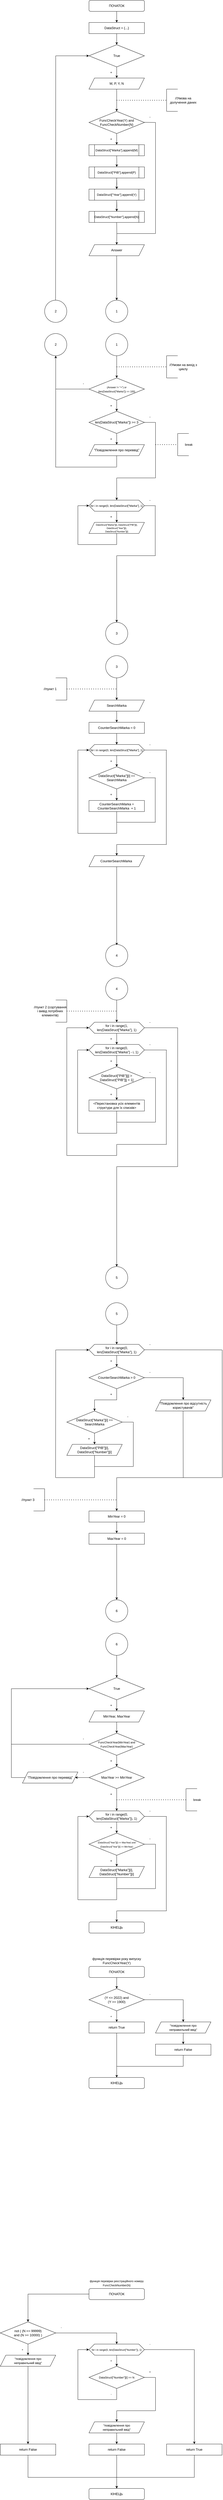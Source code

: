<mxfile version="16.5.1" type="device"><diagram id="wjtMU99fQmnC5gO-hgIH" name="Страница 1"><mxGraphModel dx="868" dy="563" grid="1" gridSize="10" guides="1" tooltips="1" connect="1" arrows="1" fold="1" page="1" pageScale="1" pageWidth="827" pageHeight="1169" math="0" shadow="0"><root><mxCell id="0"/><mxCell id="1" parent="0"/><mxCell id="kI4xZEkKVTjMJrZmhJ6V-3" value="" style="edgeStyle=orthogonalEdgeStyle;rounded=0;orthogonalLoop=1;jettySize=auto;html=1;" parent="1" source="kI4xZEkKVTjMJrZmhJ6V-1" edge="1"><mxGeometry relative="1" as="geometry"><mxPoint x="420" y="80" as="targetPoint"/></mxGeometry></mxCell><mxCell id="kI4xZEkKVTjMJrZmhJ6V-1" value="ПОЧАТОК" style="rounded=1;whiteSpace=wrap;html=1;" parent="1" vertex="1"><mxGeometry x="320" width="200" height="40" as="geometry"/></mxCell><mxCell id="eCmz5y2ITKvxhubcYpPl-3" value="" style="edgeStyle=orthogonalEdgeStyle;rounded=0;orthogonalLoop=1;jettySize=auto;html=1;" parent="1" source="eCmz5y2ITKvxhubcYpPl-1" target="eCmz5y2ITKvxhubcYpPl-2" edge="1"><mxGeometry relative="1" as="geometry"/></mxCell><mxCell id="eCmz5y2ITKvxhubcYpPl-1" value="DataStruct = {...}" style="rounded=0;whiteSpace=wrap;html=1;" parent="1" vertex="1"><mxGeometry x="320" y="80" width="200" height="40" as="geometry"/></mxCell><mxCell id="eCmz5y2ITKvxhubcYpPl-5" value="" style="edgeStyle=orthogonalEdgeStyle;rounded=0;orthogonalLoop=1;jettySize=auto;html=1;" parent="1" source="eCmz5y2ITKvxhubcYpPl-2" target="eCmz5y2ITKvxhubcYpPl-4" edge="1"><mxGeometry relative="1" as="geometry"/></mxCell><mxCell id="eCmz5y2ITKvxhubcYpPl-2" value="True" style="rhombus;whiteSpace=wrap;html=1;" parent="1" vertex="1"><mxGeometry x="320" y="160" width="200" height="80" as="geometry"/></mxCell><mxCell id="eCmz5y2ITKvxhubcYpPl-7" value="" style="edgeStyle=orthogonalEdgeStyle;rounded=0;orthogonalLoop=1;jettySize=auto;html=1;" parent="1" source="eCmz5y2ITKvxhubcYpPl-4" target="eCmz5y2ITKvxhubcYpPl-6" edge="1"><mxGeometry relative="1" as="geometry"/></mxCell><mxCell id="eCmz5y2ITKvxhubcYpPl-4" value="M, P, Y, N" style="shape=parallelogram;perimeter=parallelogramPerimeter;whiteSpace=wrap;html=1;fixedSize=1;" parent="1" vertex="1"><mxGeometry x="320" y="280" width="200" height="40" as="geometry"/></mxCell><mxCell id="eCmz5y2ITKvxhubcYpPl-26" value="" style="edgeStyle=orthogonalEdgeStyle;rounded=0;orthogonalLoop=1;jettySize=auto;html=1;fontSize=9;" parent="1" source="eCmz5y2ITKvxhubcYpPl-6" edge="1"><mxGeometry relative="1" as="geometry"><mxPoint x="420" y="520" as="targetPoint"/></mxGeometry></mxCell><mxCell id="eCmz5y2ITKvxhubcYpPl-6" value="FuncCheckYear(Y) and FuncCheckNumber(N)" style="rhombus;whiteSpace=wrap;html=1;" parent="1" vertex="1"><mxGeometry x="320" y="400" width="200" height="80" as="geometry"/></mxCell><mxCell id="eCmz5y2ITKvxhubcYpPl-27" value="" style="edgeStyle=orthogonalEdgeStyle;rounded=0;orthogonalLoop=1;jettySize=auto;html=1;fontSize=9;" parent="1" edge="1"><mxGeometry relative="1" as="geometry"><mxPoint x="420" y="560" as="sourcePoint"/><mxPoint x="420" y="600" as="targetPoint"/></mxGeometry></mxCell><mxCell id="eCmz5y2ITKvxhubcYpPl-28" value="" style="edgeStyle=orthogonalEdgeStyle;rounded=0;orthogonalLoop=1;jettySize=auto;html=1;fontSize=9;" parent="1" edge="1"><mxGeometry relative="1" as="geometry"><mxPoint x="420" y="640" as="sourcePoint"/><mxPoint x="420" y="680" as="targetPoint"/></mxGeometry></mxCell><mxCell id="eCmz5y2ITKvxhubcYpPl-29" value="" style="edgeStyle=orthogonalEdgeStyle;rounded=0;orthogonalLoop=1;jettySize=auto;html=1;fontSize=9;" parent="1" edge="1"><mxGeometry relative="1" as="geometry"><mxPoint x="420" y="720" as="sourcePoint"/><mxPoint x="420" y="760" as="targetPoint"/></mxGeometry></mxCell><mxCell id="eCmz5y2ITKvxhubcYpPl-13" value="" style="edgeStyle=orthogonalEdgeStyle;rounded=0;orthogonalLoop=1;jettySize=auto;html=1;" parent="1" target="eCmz5y2ITKvxhubcYpPl-12" edge="1"><mxGeometry relative="1" as="geometry"><mxPoint x="420" y="800" as="sourcePoint"/></mxGeometry></mxCell><mxCell id="eCmz5y2ITKvxhubcYpPl-18" value="" style="edgeStyle=orthogonalEdgeStyle;rounded=0;orthogonalLoop=1;jettySize=auto;html=1;" parent="1" source="eCmz5y2ITKvxhubcYpPl-12" target="eCmz5y2ITKvxhubcYpPl-17" edge="1"><mxGeometry relative="1" as="geometry"/></mxCell><mxCell id="eCmz5y2ITKvxhubcYpPl-12" value="Answer" style="shape=parallelogram;perimeter=parallelogramPerimeter;whiteSpace=wrap;html=1;fixedSize=1;" parent="1" vertex="1"><mxGeometry x="320" y="880" width="200" height="40" as="geometry"/></mxCell><mxCell id="eCmz5y2ITKvxhubcYpPl-17" value="1" style="ellipse;whiteSpace=wrap;html=1;aspect=fixed;" parent="1" vertex="1"><mxGeometry x="380" y="1080" width="80" height="80" as="geometry"/></mxCell><mxCell id="eCmz5y2ITKvxhubcYpPl-21" value="" style="edgeStyle=orthogonalEdgeStyle;rounded=0;orthogonalLoop=1;jettySize=auto;html=1;" parent="1" source="eCmz5y2ITKvxhubcYpPl-19" target="eCmz5y2ITKvxhubcYpPl-20" edge="1"><mxGeometry relative="1" as="geometry"/></mxCell><mxCell id="eCmz5y2ITKvxhubcYpPl-19" value="1" style="ellipse;whiteSpace=wrap;html=1;aspect=fixed;" parent="1" vertex="1"><mxGeometry x="380" y="1200" width="80" height="80" as="geometry"/></mxCell><mxCell id="eCmz5y2ITKvxhubcYpPl-23" value="" style="edgeStyle=orthogonalEdgeStyle;rounded=0;orthogonalLoop=1;jettySize=auto;html=1;" parent="1" source="eCmz5y2ITKvxhubcYpPl-20" target="eCmz5y2ITKvxhubcYpPl-22" edge="1"><mxGeometry relative="1" as="geometry"/></mxCell><mxCell id="eCmz5y2ITKvxhubcYpPl-20" value="&lt;font style=&quot;font-size: 9px&quot;&gt;(Answer != &quot;+&quot;) or &lt;br&gt;(len(DataStruct[&quot;Marka&quot;]) == 100)&lt;/font&gt;" style="rhombus;whiteSpace=wrap;html=1;" parent="1" vertex="1"><mxGeometry x="320" y="1360" width="200" height="80" as="geometry"/></mxCell><mxCell id="eCmz5y2ITKvxhubcYpPl-25" value="" style="edgeStyle=orthogonalEdgeStyle;rounded=0;orthogonalLoop=1;jettySize=auto;html=1;" parent="1" source="eCmz5y2ITKvxhubcYpPl-22" target="eCmz5y2ITKvxhubcYpPl-24" edge="1"><mxGeometry relative="1" as="geometry"/></mxCell><mxCell id="eCmz5y2ITKvxhubcYpPl-22" value="len(DataStruct[&quot;Marka&quot;]) &amp;gt;= 3" style="rhombus;whiteSpace=wrap;html=1;" parent="1" vertex="1"><mxGeometry x="320" y="1480" width="200" height="80" as="geometry"/></mxCell><mxCell id="eCmz5y2ITKvxhubcYpPl-24" value="&quot;Повідомлення про переввід&quot;" style="shape=parallelogram;perimeter=parallelogramPerimeter;whiteSpace=wrap;html=1;fixedSize=1;" parent="1" vertex="1"><mxGeometry x="320" y="1600" width="200" height="40" as="geometry"/></mxCell><mxCell id="eCmz5y2ITKvxhubcYpPl-30" value="" style="endArrow=none;html=1;rounded=0;fontSize=9;entryX=0.5;entryY=1;entryDx=0;entryDy=0;" parent="1" target="eCmz5y2ITKvxhubcYpPl-24" edge="1"><mxGeometry width="50" height="50" relative="1" as="geometry"><mxPoint x="420" y="1680" as="sourcePoint"/><mxPoint x="460" y="1730" as="targetPoint"/></mxGeometry></mxCell><mxCell id="eCmz5y2ITKvxhubcYpPl-31" value="" style="endArrow=none;html=1;rounded=0;fontSize=9;" parent="1" edge="1"><mxGeometry width="50" height="50" relative="1" as="geometry"><mxPoint x="200" y="1681" as="sourcePoint"/><mxPoint x="420" y="1681" as="targetPoint"/></mxGeometry></mxCell><mxCell id="eCmz5y2ITKvxhubcYpPl-33" value="2" style="ellipse;whiteSpace=wrap;html=1;aspect=fixed;" parent="1" vertex="1"><mxGeometry x="160" y="1200" width="80" height="80" as="geometry"/></mxCell><mxCell id="eCmz5y2ITKvxhubcYpPl-34" value="" style="endArrow=classic;html=1;rounded=0;fontSize=9;entryX=0.5;entryY=1;entryDx=0;entryDy=0;" parent="1" target="eCmz5y2ITKvxhubcYpPl-33" edge="1"><mxGeometry width="50" height="50" relative="1" as="geometry"><mxPoint x="200" y="1682" as="sourcePoint"/><mxPoint x="250" y="1360" as="targetPoint"/></mxGeometry></mxCell><mxCell id="eCmz5y2ITKvxhubcYpPl-35" value="2" style="ellipse;whiteSpace=wrap;html=1;aspect=fixed;" parent="1" vertex="1"><mxGeometry x="160" y="1080" width="80" height="80" as="geometry"/></mxCell><mxCell id="eCmz5y2ITKvxhubcYpPl-36" value="" style="endArrow=none;html=1;rounded=0;fontSize=9;endFill=0;" parent="1" edge="1"><mxGeometry width="50" height="50" relative="1" as="geometry"><mxPoint x="199.5" y="1080" as="sourcePoint"/><mxPoint x="200" y="200" as="targetPoint"/></mxGeometry></mxCell><mxCell id="eCmz5y2ITKvxhubcYpPl-37" value="" style="endArrow=classic;html=1;rounded=0;fontSize=9;entryX=0;entryY=0.5;entryDx=0;entryDy=0;" parent="1" target="eCmz5y2ITKvxhubcYpPl-2" edge="1"><mxGeometry width="50" height="50" relative="1" as="geometry"><mxPoint x="200" y="200" as="sourcePoint"/><mxPoint x="300" y="140" as="targetPoint"/></mxGeometry></mxCell><mxCell id="eCmz5y2ITKvxhubcYpPl-38" value="" style="endArrow=none;html=1;rounded=0;fontSize=9;" parent="1" edge="1"><mxGeometry width="50" height="50" relative="1" as="geometry"><mxPoint x="560" y="840" as="sourcePoint"/><mxPoint x="560" y="440" as="targetPoint"/></mxGeometry></mxCell><mxCell id="eCmz5y2ITKvxhubcYpPl-39" value="" style="endArrow=none;html=1;rounded=0;fontSize=9;" parent="1" edge="1"><mxGeometry width="50" height="50" relative="1" as="geometry"><mxPoint x="420" y="840" as="sourcePoint"/><mxPoint x="560" y="840" as="targetPoint"/></mxGeometry></mxCell><mxCell id="eCmz5y2ITKvxhubcYpPl-40" value="" style="endArrow=none;html=1;rounded=0;fontSize=9;" parent="1" edge="1"><mxGeometry width="50" height="50" relative="1" as="geometry"><mxPoint x="520" y="439.5" as="sourcePoint"/><mxPoint x="560" y="440" as="targetPoint"/></mxGeometry></mxCell><mxCell id="eCmz5y2ITKvxhubcYpPl-41" value="&lt;font style=&quot;font-size: 12px&quot;&gt;+&lt;/font&gt;" style="text;html=1;strokeColor=none;fillColor=none;align=center;verticalAlign=middle;whiteSpace=wrap;rounded=0;fontSize=9;" parent="1" vertex="1"><mxGeometry x="380" y="480" width="40" height="40" as="geometry"/></mxCell><mxCell id="eCmz5y2ITKvxhubcYpPl-42" value="&lt;font style=&quot;font-size: 12px&quot;&gt;+&lt;/font&gt;" style="text;html=1;strokeColor=none;fillColor=none;align=center;verticalAlign=middle;whiteSpace=wrap;rounded=0;fontSize=9;" parent="1" vertex="1"><mxGeometry x="380" y="240" width="40" height="40" as="geometry"/></mxCell><mxCell id="eCmz5y2ITKvxhubcYpPl-43" value="&lt;font style=&quot;font-size: 12px&quot;&gt;-&lt;/font&gt;" style="text;html=1;strokeColor=none;fillColor=none;align=center;verticalAlign=middle;whiteSpace=wrap;rounded=0;fontSize=9;" parent="1" vertex="1"><mxGeometry x="520" y="400" width="40" height="40" as="geometry"/></mxCell><mxCell id="eCmz5y2ITKvxhubcYpPl-44" value="" style="endArrow=none;html=1;rounded=0;fontSize=12;entryX=0;entryY=0.5;entryDx=0;entryDy=0;" parent="1" target="eCmz5y2ITKvxhubcYpPl-20" edge="1"><mxGeometry width="50" height="50" relative="1" as="geometry"><mxPoint x="200" y="1400" as="sourcePoint"/><mxPoint x="270" y="1420" as="targetPoint"/></mxGeometry></mxCell><mxCell id="eCmz5y2ITKvxhubcYpPl-45" value="+" style="text;html=1;strokeColor=none;fillColor=none;align=center;verticalAlign=middle;whiteSpace=wrap;rounded=0;fontSize=12;" parent="1" vertex="1"><mxGeometry x="380" y="1560" width="40" height="40" as="geometry"/></mxCell><mxCell id="eCmz5y2ITKvxhubcYpPl-46" value="+" style="text;html=1;strokeColor=none;fillColor=none;align=center;verticalAlign=middle;whiteSpace=wrap;rounded=0;fontSize=12;" parent="1" vertex="1"><mxGeometry x="380" y="1440" width="40" height="40" as="geometry"/></mxCell><mxCell id="eCmz5y2ITKvxhubcYpPl-47" value="-" style="text;html=1;strokeColor=none;fillColor=none;align=center;verticalAlign=middle;whiteSpace=wrap;rounded=0;fontSize=12;" parent="1" vertex="1"><mxGeometry x="280" y="1360" width="40" height="40" as="geometry"/></mxCell><mxCell id="eCmz5y2ITKvxhubcYpPl-48" value="-" style="text;html=1;strokeColor=none;fillColor=none;align=center;verticalAlign=middle;whiteSpace=wrap;rounded=0;fontSize=12;" parent="1" vertex="1"><mxGeometry x="520" y="1480" width="40" height="40" as="geometry"/></mxCell><mxCell id="eCmz5y2ITKvxhubcYpPl-49" value="" style="endArrow=none;html=1;rounded=0;fontSize=12;exitX=1;exitY=0.5;exitDx=0;exitDy=0;" parent="1" source="eCmz5y2ITKvxhubcYpPl-22" edge="1"><mxGeometry width="50" height="50" relative="1" as="geometry"><mxPoint x="640" y="1610" as="sourcePoint"/><mxPoint x="560" y="1520" as="targetPoint"/></mxGeometry></mxCell><mxCell id="eCmz5y2ITKvxhubcYpPl-52" value="" style="endArrow=none;html=1;rounded=0;fontSize=12;" parent="1" edge="1"><mxGeometry width="50" height="50" relative="1" as="geometry"><mxPoint x="560" y="1720" as="sourcePoint"/><mxPoint x="560" y="1520" as="targetPoint"/></mxGeometry></mxCell><mxCell id="eCmz5y2ITKvxhubcYpPl-53" value="" style="endArrow=none;html=1;rounded=0;fontSize=9;" parent="1" edge="1"><mxGeometry width="50" height="50" relative="1" as="geometry"><mxPoint x="420" y="1720" as="sourcePoint"/><mxPoint x="560" y="1720" as="targetPoint"/></mxGeometry></mxCell><mxCell id="eCmz5y2ITKvxhubcYpPl-54" value="" style="endArrow=none;dashed=1;html=1;dashPattern=1 3;strokeWidth=2;rounded=0;fontSize=12;" parent="1" edge="1"><mxGeometry width="50" height="50" relative="1" as="geometry"><mxPoint x="420" y="360" as="sourcePoint"/><mxPoint x="600" y="360" as="targetPoint"/></mxGeometry></mxCell><mxCell id="eCmz5y2ITKvxhubcYpPl-55" value="" style="endArrow=none;html=1;rounded=0;fontSize=12;" parent="1" edge="1"><mxGeometry width="50" height="50" relative="1" as="geometry"><mxPoint x="600" y="400" as="sourcePoint"/><mxPoint x="600" y="320" as="targetPoint"/></mxGeometry></mxCell><mxCell id="eCmz5y2ITKvxhubcYpPl-56" value="" style="endArrow=none;html=1;rounded=0;fontSize=12;" parent="1" edge="1"><mxGeometry width="50" height="50" relative="1" as="geometry"><mxPoint x="600" y="320" as="sourcePoint"/><mxPoint x="640" y="320" as="targetPoint"/></mxGeometry></mxCell><mxCell id="eCmz5y2ITKvxhubcYpPl-57" value="" style="endArrow=none;html=1;rounded=0;fontSize=12;" parent="1" edge="1"><mxGeometry width="50" height="50" relative="1" as="geometry"><mxPoint x="600" y="400" as="sourcePoint"/><mxPoint x="640" y="400" as="targetPoint"/></mxGeometry></mxCell><mxCell id="eCmz5y2ITKvxhubcYpPl-58" value="//Умова на долучення даних" style="text;html=1;strokeColor=none;fillColor=none;align=center;verticalAlign=middle;whiteSpace=wrap;rounded=0;fontSize=12;" parent="1" vertex="1"><mxGeometry x="600" y="320" width="120" height="80" as="geometry"/></mxCell><mxCell id="eCmz5y2ITKvxhubcYpPl-59" value="" style="endArrow=none;dashed=1;html=1;dashPattern=1 3;strokeWidth=2;rounded=0;fontSize=12;" parent="1" edge="1"><mxGeometry width="50" height="50" relative="1" as="geometry"><mxPoint x="420" y="1320" as="sourcePoint"/><mxPoint x="600" y="1320" as="targetPoint"/></mxGeometry></mxCell><mxCell id="eCmz5y2ITKvxhubcYpPl-60" value="" style="endArrow=none;html=1;rounded=0;fontSize=12;" parent="1" edge="1"><mxGeometry width="50" height="50" relative="1" as="geometry"><mxPoint x="600" y="1360" as="sourcePoint"/><mxPoint x="600" y="1280" as="targetPoint"/></mxGeometry></mxCell><mxCell id="eCmz5y2ITKvxhubcYpPl-61" value="" style="endArrow=none;html=1;rounded=0;fontSize=12;" parent="1" edge="1"><mxGeometry width="50" height="50" relative="1" as="geometry"><mxPoint x="600" y="1280" as="sourcePoint"/><mxPoint x="640" y="1280" as="targetPoint"/></mxGeometry></mxCell><mxCell id="eCmz5y2ITKvxhubcYpPl-62" value="" style="endArrow=none;html=1;rounded=0;fontSize=12;" parent="1" edge="1"><mxGeometry width="50" height="50" relative="1" as="geometry"><mxPoint x="600" y="1360" as="sourcePoint"/><mxPoint x="640" y="1360" as="targetPoint"/></mxGeometry></mxCell><mxCell id="eCmz5y2ITKvxhubcYpPl-63" value="//Умови на вихід з циклу" style="text;html=1;strokeColor=none;fillColor=none;align=center;verticalAlign=middle;whiteSpace=wrap;rounded=0;fontSize=12;" parent="1" vertex="1"><mxGeometry x="600" y="1280" width="120" height="80" as="geometry"/></mxCell><mxCell id="eCmz5y2ITKvxhubcYpPl-64" value="" style="endArrow=classic;html=1;rounded=0;fontSize=12;" parent="1" edge="1"><mxGeometry width="50" height="50" relative="1" as="geometry"><mxPoint x="420" y="1720" as="sourcePoint"/><mxPoint x="420" y="1800" as="targetPoint"/></mxGeometry></mxCell><mxCell id="eCmz5y2ITKvxhubcYpPl-68" value="" style="edgeStyle=orthogonalEdgeStyle;rounded=0;orthogonalLoop=1;jettySize=auto;html=1;fontSize=8;endArrow=classic;endFill=1;" parent="1" source="eCmz5y2ITKvxhubcYpPl-65" target="eCmz5y2ITKvxhubcYpPl-66" edge="1"><mxGeometry relative="1" as="geometry"/></mxCell><mxCell id="eCmz5y2ITKvxhubcYpPl-65" value="&lt;font style=&quot;font-size: 10px&quot;&gt;for i in range(0, len(DataStruct[&quot;Marka&quot;], 1)&lt;/font&gt;" style="shape=hexagon;perimeter=hexagonPerimeter2;whiteSpace=wrap;html=1;fixedSize=1;fontSize=12;" parent="1" vertex="1"><mxGeometry x="320" y="1800" width="200" height="40" as="geometry"/></mxCell><mxCell id="eCmz5y2ITKvxhubcYpPl-66" value="&lt;font style=&quot;font-size: 8px&quot;&gt;&lt;span&gt;DataStruct[&quot;Marka&quot;][i],&amp;nbsp;&lt;/span&gt;DataStruct[&quot;PIB&quot;][i],&lt;br&gt;DataStruct[&quot;Year&quot;][i], &lt;br&gt;DataStruct[&quot;Number&quot;][i]&lt;span&gt;&lt;br&gt;&lt;/span&gt;&lt;/font&gt;" style="shape=parallelogram;perimeter=parallelogramPerimeter;whiteSpace=wrap;html=1;fixedSize=1;fontSize=10;" parent="1" vertex="1"><mxGeometry x="320" y="1880" width="200" height="40" as="geometry"/></mxCell><mxCell id="eCmz5y2ITKvxhubcYpPl-69" value="" style="endArrow=none;html=1;rounded=0;fontSize=8;entryX=0.5;entryY=1;entryDx=0;entryDy=0;" parent="1" target="eCmz5y2ITKvxhubcYpPl-66" edge="1"><mxGeometry width="50" height="50" relative="1" as="geometry"><mxPoint x="420" y="1960" as="sourcePoint"/><mxPoint x="460" y="1930" as="targetPoint"/></mxGeometry></mxCell><mxCell id="eCmz5y2ITKvxhubcYpPl-70" value="" style="endArrow=none;html=1;rounded=0;fontSize=8;" parent="1" edge="1"><mxGeometry width="50" height="50" relative="1" as="geometry"><mxPoint x="280" y="1960" as="sourcePoint"/><mxPoint x="420" y="1960" as="targetPoint"/></mxGeometry></mxCell><mxCell id="eCmz5y2ITKvxhubcYpPl-71" value="" style="endArrow=none;html=1;rounded=0;fontSize=8;" parent="1" edge="1"><mxGeometry width="50" height="50" relative="1" as="geometry"><mxPoint x="559" y="2000" as="sourcePoint"/><mxPoint x="559" y="1820" as="targetPoint"/></mxGeometry></mxCell><mxCell id="eCmz5y2ITKvxhubcYpPl-72" value="" style="endArrow=classic;html=1;rounded=0;fontSize=8;" parent="1" target="eCmz5y2ITKvxhubcYpPl-65" edge="1"><mxGeometry width="50" height="50" relative="1" as="geometry"><mxPoint x="280" y="1820" as="sourcePoint"/><mxPoint x="320" y="1760" as="targetPoint"/></mxGeometry></mxCell><mxCell id="eCmz5y2ITKvxhubcYpPl-73" value="" style="endArrow=none;html=1;rounded=0;fontSize=8;exitX=1;exitY=0.5;exitDx=0;exitDy=0;" parent="1" source="eCmz5y2ITKvxhubcYpPl-65" edge="1"><mxGeometry width="50" height="50" relative="1" as="geometry"><mxPoint x="530" y="1830" as="sourcePoint"/><mxPoint x="560" y="1820" as="targetPoint"/></mxGeometry></mxCell><mxCell id="eCmz5y2ITKvxhubcYpPl-74" value="" style="endArrow=none;html=1;rounded=0;fontSize=8;" parent="1" edge="1"><mxGeometry width="50" height="50" relative="1" as="geometry"><mxPoint x="420" y="2000" as="sourcePoint"/><mxPoint x="560" y="2000" as="targetPoint"/></mxGeometry></mxCell><mxCell id="eCmz5y2ITKvxhubcYpPl-75" value="" style="endArrow=none;html=1;rounded=0;fontSize=8;" parent="1" edge="1"><mxGeometry width="50" height="50" relative="1" as="geometry"><mxPoint x="280" y="1960" as="sourcePoint"/><mxPoint x="280" y="1820" as="targetPoint"/></mxGeometry></mxCell><mxCell id="eCmz5y2ITKvxhubcYpPl-76" value="" style="endArrow=classic;html=1;rounded=0;fontSize=8;" parent="1" edge="1"><mxGeometry width="50" height="50" relative="1" as="geometry"><mxPoint x="420" y="2000" as="sourcePoint"/><mxPoint x="420" y="2240" as="targetPoint"/></mxGeometry></mxCell><mxCell id="eCmz5y2ITKvxhubcYpPl-77" value="+" style="text;html=1;strokeColor=none;fillColor=none;align=center;verticalAlign=middle;whiteSpace=wrap;rounded=0;fontSize=12;" parent="1" vertex="1"><mxGeometry x="380" y="1840" width="40" height="40" as="geometry"/></mxCell><mxCell id="eCmz5y2ITKvxhubcYpPl-78" value="-" style="text;html=1;strokeColor=none;fillColor=none;align=center;verticalAlign=middle;whiteSpace=wrap;rounded=0;fontSize=12;" parent="1" vertex="1"><mxGeometry x="520" y="1780" width="40" height="40" as="geometry"/></mxCell><mxCell id="eCmz5y2ITKvxhubcYpPl-79" value="&lt;font style=&quot;font-size: 12px&quot;&gt;3&lt;/font&gt;" style="ellipse;whiteSpace=wrap;html=1;aspect=fixed;fontSize=8;" parent="1" vertex="1"><mxGeometry x="380" y="2240" width="80" height="80" as="geometry"/></mxCell><mxCell id="eCmz5y2ITKvxhubcYpPl-80" value="&lt;font style=&quot;font-size: 12px&quot;&gt;3&lt;/font&gt;" style="ellipse;whiteSpace=wrap;html=1;aspect=fixed;fontSize=8;" parent="1" vertex="1"><mxGeometry x="380" y="2360" width="80" height="80" as="geometry"/></mxCell><mxCell id="eCmz5y2ITKvxhubcYpPl-81" value="" style="endArrow=classic;html=1;rounded=0;fontSize=12;exitX=0.5;exitY=1;exitDx=0;exitDy=0;" parent="1" source="eCmz5y2ITKvxhubcYpPl-80" edge="1"><mxGeometry width="50" height="50" relative="1" as="geometry"><mxPoint x="570" y="2580" as="sourcePoint"/><mxPoint x="420" y="2520" as="targetPoint"/></mxGeometry></mxCell><mxCell id="eCmz5y2ITKvxhubcYpPl-86" value="" style="edgeStyle=orthogonalEdgeStyle;rounded=0;orthogonalLoop=1;jettySize=auto;html=1;fontSize=12;endArrow=classic;endFill=1;" parent="1" source="eCmz5y2ITKvxhubcYpPl-82" target="eCmz5y2ITKvxhubcYpPl-85" edge="1"><mxGeometry relative="1" as="geometry"/></mxCell><mxCell id="eCmz5y2ITKvxhubcYpPl-82" value="SearchMarka" style="shape=parallelogram;perimeter=parallelogramPerimeter;whiteSpace=wrap;html=1;fixedSize=1;fontSize=12;" parent="1" vertex="1"><mxGeometry x="320" y="2520" width="200" height="40" as="geometry"/></mxCell><mxCell id="eCmz5y2ITKvxhubcYpPl-89" value="" style="edgeStyle=orthogonalEdgeStyle;rounded=0;orthogonalLoop=1;jettySize=auto;html=1;fontSize=12;endArrow=classic;endFill=1;" parent="1" source="eCmz5y2ITKvxhubcYpPl-83" target="eCmz5y2ITKvxhubcYpPl-88" edge="1"><mxGeometry relative="1" as="geometry"/></mxCell><mxCell id="eCmz5y2ITKvxhubcYpPl-83" value="&lt;font style=&quot;font-size: 10px&quot;&gt;for i in range(0, len(DataStruct[&quot;Marka&quot;], 1)&lt;/font&gt;" style="shape=hexagon;perimeter=hexagonPerimeter2;whiteSpace=wrap;html=1;fixedSize=1;fontSize=12;" parent="1" vertex="1"><mxGeometry x="320" y="2680" width="200" height="40" as="geometry"/></mxCell><mxCell id="eCmz5y2ITKvxhubcYpPl-87" value="" style="edgeStyle=orthogonalEdgeStyle;rounded=0;orthogonalLoop=1;jettySize=auto;html=1;fontSize=12;endArrow=classic;endFill=1;" parent="1" source="eCmz5y2ITKvxhubcYpPl-85" target="eCmz5y2ITKvxhubcYpPl-83" edge="1"><mxGeometry relative="1" as="geometry"/></mxCell><mxCell id="eCmz5y2ITKvxhubcYpPl-85" value="CounterSearchMarka = 0" style="rounded=0;whiteSpace=wrap;html=1;fontSize=12;" parent="1" vertex="1"><mxGeometry x="320" y="2600" width="200" height="40" as="geometry"/></mxCell><mxCell id="eCmz5y2ITKvxhubcYpPl-91" value="" style="edgeStyle=orthogonalEdgeStyle;rounded=0;orthogonalLoop=1;jettySize=auto;html=1;fontSize=12;endArrow=classic;endFill=1;" parent="1" source="eCmz5y2ITKvxhubcYpPl-88" target="eCmz5y2ITKvxhubcYpPl-90" edge="1"><mxGeometry relative="1" as="geometry"/></mxCell><mxCell id="eCmz5y2ITKvxhubcYpPl-88" value="&lt;span&gt;DataStruct[&quot;Marka&quot;][i] ==&lt;br&gt;SearchMarka&lt;/span&gt;" style="rhombus;whiteSpace=wrap;html=1;fontSize=12;" parent="1" vertex="1"><mxGeometry x="320" y="2760" width="200" height="80" as="geometry"/></mxCell><mxCell id="eCmz5y2ITKvxhubcYpPl-90" value="&lt;font style=&quot;font-size: 12px&quot;&gt;CounterSearchMarka = CounterSearchMarka&amp;nbsp; + 1&lt;/font&gt;" style="rounded=0;whiteSpace=wrap;html=1;fontSize=12;" parent="1" vertex="1"><mxGeometry x="320" y="2881.5" width="200" height="40" as="geometry"/></mxCell><mxCell id="eCmz5y2ITKvxhubcYpPl-92" value="" style="endArrow=none;html=1;rounded=0;fontSize=12;exitX=1;exitY=0.5;exitDx=0;exitDy=0;" parent="1" source="eCmz5y2ITKvxhubcYpPl-88" edge="1"><mxGeometry width="50" height="50" relative="1" as="geometry"><mxPoint x="560" y="2820" as="sourcePoint"/><mxPoint x="560" y="2800" as="targetPoint"/></mxGeometry></mxCell><mxCell id="eCmz5y2ITKvxhubcYpPl-94" value="" style="endArrow=none;html=1;rounded=0;fontSize=12;entryX=0.5;entryY=1;entryDx=0;entryDy=0;" parent="1" target="eCmz5y2ITKvxhubcYpPl-90" edge="1"><mxGeometry width="50" height="50" relative="1" as="geometry"><mxPoint x="420" y="3000" as="sourcePoint"/><mxPoint x="450" y="2980" as="targetPoint"/></mxGeometry></mxCell><mxCell id="eCmz5y2ITKvxhubcYpPl-95" value="" style="endArrow=none;html=1;rounded=0;fontSize=12;entryX=0.5;entryY=1;entryDx=0;entryDy=0;" parent="1" edge="1"><mxGeometry width="50" height="50" relative="1" as="geometry"><mxPoint x="280" y="3000" as="sourcePoint"/><mxPoint x="280" y="2700" as="targetPoint"/></mxGeometry></mxCell><mxCell id="eCmz5y2ITKvxhubcYpPl-96" value="" style="endArrow=none;html=1;rounded=0;fontSize=12;" parent="1" edge="1"><mxGeometry width="50" height="50" relative="1" as="geometry"><mxPoint x="280" y="3000" as="sourcePoint"/><mxPoint x="420" y="3000" as="targetPoint"/></mxGeometry></mxCell><mxCell id="eCmz5y2ITKvxhubcYpPl-97" value="" style="endArrow=classic;html=1;rounded=0;fontSize=12;entryX=0;entryY=0.5;entryDx=0;entryDy=0;" parent="1" target="eCmz5y2ITKvxhubcYpPl-83" edge="1"><mxGeometry width="50" height="50" relative="1" as="geometry"><mxPoint x="280" y="2700" as="sourcePoint"/><mxPoint x="350" y="2660" as="targetPoint"/></mxGeometry></mxCell><mxCell id="eCmz5y2ITKvxhubcYpPl-98" value="" style="endArrow=none;html=1;rounded=0;fontSize=12;" parent="1" edge="1"><mxGeometry width="50" height="50" relative="1" as="geometry"><mxPoint x="420" y="2960" as="sourcePoint"/><mxPoint x="560" y="2960" as="targetPoint"/></mxGeometry></mxCell><mxCell id="eCmz5y2ITKvxhubcYpPl-99" value="" style="endArrow=none;html=1;rounded=0;fontSize=12;" parent="1" edge="1"><mxGeometry width="50" height="50" relative="1" as="geometry"><mxPoint x="559" y="2960" as="sourcePoint"/><mxPoint x="559" y="2800" as="targetPoint"/></mxGeometry></mxCell><mxCell id="eCmz5y2ITKvxhubcYpPl-100" value="" style="endArrow=none;html=1;rounded=0;fontSize=12;entryX=0.5;entryY=1;entryDx=0;entryDy=0;" parent="1" edge="1"><mxGeometry width="50" height="50" relative="1" as="geometry"><mxPoint x="599" y="3040" as="sourcePoint"/><mxPoint x="599" y="2700" as="targetPoint"/></mxGeometry></mxCell><mxCell id="eCmz5y2ITKvxhubcYpPl-101" value="" style="endArrow=none;html=1;rounded=0;fontSize=12;" parent="1" edge="1"><mxGeometry width="50" height="50" relative="1" as="geometry"><mxPoint x="420" y="3040" as="sourcePoint"/><mxPoint x="600" y="3040" as="targetPoint"/></mxGeometry></mxCell><mxCell id="eCmz5y2ITKvxhubcYpPl-102" value="" style="endArrow=none;html=1;rounded=0;fontSize=12;exitX=1;exitY=0.5;exitDx=0;exitDy=0;" parent="1" source="eCmz5y2ITKvxhubcYpPl-83" edge="1"><mxGeometry width="50" height="50" relative="1" as="geometry"><mxPoint x="550" y="2690" as="sourcePoint"/><mxPoint x="600" y="2700" as="targetPoint"/></mxGeometry></mxCell><mxCell id="eCmz5y2ITKvxhubcYpPl-103" value="" style="endArrow=classic;html=1;rounded=0;fontSize=12;" parent="1" edge="1"><mxGeometry width="50" height="50" relative="1" as="geometry"><mxPoint x="420" y="3040" as="sourcePoint"/><mxPoint x="420" y="3080" as="targetPoint"/></mxGeometry></mxCell><mxCell id="eCmz5y2ITKvxhubcYpPl-104" value="&lt;span&gt;CounterSearchMarka&amp;nbsp;&lt;/span&gt;" style="shape=parallelogram;perimeter=parallelogramPerimeter;whiteSpace=wrap;html=1;fixedSize=1;fontSize=12;" parent="1" vertex="1"><mxGeometry x="320" y="3080" width="200" height="40" as="geometry"/></mxCell><mxCell id="eCmz5y2ITKvxhubcYpPl-105" value="" style="endArrow=classic;html=1;rounded=0;fontSize=12;exitX=0.5;exitY=1;exitDx=0;exitDy=0;" parent="1" source="eCmz5y2ITKvxhubcYpPl-104" edge="1"><mxGeometry width="50" height="50" relative="1" as="geometry"><mxPoint x="420" y="3230" as="sourcePoint"/><mxPoint x="420" y="3403" as="targetPoint"/></mxGeometry></mxCell><mxCell id="eCmz5y2ITKvxhubcYpPl-106" value="4" style="ellipse;whiteSpace=wrap;html=1;aspect=fixed;fontSize=12;" parent="1" vertex="1"><mxGeometry x="380" y="3400" width="80" height="80" as="geometry"/></mxCell><mxCell id="eCmz5y2ITKvxhubcYpPl-107" value="4" style="ellipse;whiteSpace=wrap;html=1;aspect=fixed;fontSize=12;" parent="1" vertex="1"><mxGeometry x="380" y="3520" width="80" height="80" as="geometry"/></mxCell><mxCell id="eCmz5y2ITKvxhubcYpPl-108" value="" style="endArrow=none;dashed=1;html=1;dashPattern=1 3;strokeWidth=2;rounded=0;fontSize=12;" parent="1" edge="1"><mxGeometry width="50" height="50" relative="1" as="geometry"><mxPoint x="240" y="2480" as="sourcePoint"/><mxPoint x="420" y="2480" as="targetPoint"/></mxGeometry></mxCell><mxCell id="eCmz5y2ITKvxhubcYpPl-109" value="" style="endArrow=none;html=1;rounded=0;fontSize=12;" parent="1" edge="1"><mxGeometry width="50" height="50" relative="1" as="geometry"><mxPoint x="240" y="2520" as="sourcePoint"/><mxPoint x="240" y="2440" as="targetPoint"/></mxGeometry></mxCell><mxCell id="eCmz5y2ITKvxhubcYpPl-110" value="" style="endArrow=none;html=1;rounded=0;fontSize=12;" parent="1" edge="1"><mxGeometry width="50" height="50" relative="1" as="geometry"><mxPoint x="200" y="2440" as="sourcePoint"/><mxPoint x="240" y="2440" as="targetPoint"/></mxGeometry></mxCell><mxCell id="eCmz5y2ITKvxhubcYpPl-111" value="" style="endArrow=none;html=1;rounded=0;fontSize=12;" parent="1" edge="1"><mxGeometry width="50" height="50" relative="1" as="geometry"><mxPoint x="200" y="2520" as="sourcePoint"/><mxPoint x="240" y="2520" as="targetPoint"/></mxGeometry></mxCell><mxCell id="eCmz5y2ITKvxhubcYpPl-112" value="//пункт 1" style="text;html=1;strokeColor=none;fillColor=none;align=center;verticalAlign=middle;whiteSpace=wrap;rounded=0;fontSize=12;" parent="1" vertex="1"><mxGeometry x="120" y="2440" width="120" height="80" as="geometry"/></mxCell><mxCell id="eCmz5y2ITKvxhubcYpPl-113" value="" style="endArrow=none;dashed=1;html=1;dashPattern=1 3;strokeWidth=2;rounded=0;fontSize=12;" parent="1" edge="1"><mxGeometry width="50" height="50" relative="1" as="geometry"><mxPoint x="240" y="3640" as="sourcePoint"/><mxPoint x="420" y="3640" as="targetPoint"/></mxGeometry></mxCell><mxCell id="eCmz5y2ITKvxhubcYpPl-114" value="" style="endArrow=none;html=1;rounded=0;fontSize=12;" parent="1" edge="1"><mxGeometry width="50" height="50" relative="1" as="geometry"><mxPoint x="240" y="3680" as="sourcePoint"/><mxPoint x="240" y="3600" as="targetPoint"/></mxGeometry></mxCell><mxCell id="eCmz5y2ITKvxhubcYpPl-115" value="" style="endArrow=none;html=1;rounded=0;fontSize=12;" parent="1" edge="1"><mxGeometry width="50" height="50" relative="1" as="geometry"><mxPoint x="200" y="3600" as="sourcePoint"/><mxPoint x="240" y="3600" as="targetPoint"/></mxGeometry></mxCell><mxCell id="eCmz5y2ITKvxhubcYpPl-116" value="" style="endArrow=none;html=1;rounded=0;fontSize=12;" parent="1" edge="1"><mxGeometry width="50" height="50" relative="1" as="geometry"><mxPoint x="200" y="3680" as="sourcePoint"/><mxPoint x="240" y="3680" as="targetPoint"/></mxGeometry></mxCell><mxCell id="eCmz5y2ITKvxhubcYpPl-117" value="//пункт 2 (сортування і вивід потрібних елементів)" style="text;html=1;strokeColor=none;fillColor=none;align=center;verticalAlign=middle;whiteSpace=wrap;rounded=0;fontSize=12;" parent="1" vertex="1"><mxGeometry x="120" y="3600" width="120" height="80" as="geometry"/></mxCell><mxCell id="eCmz5y2ITKvxhubcYpPl-118" value="" style="endArrow=classic;html=1;rounded=0;fontSize=12;exitX=0.5;exitY=1;exitDx=0;exitDy=0;" parent="1" source="eCmz5y2ITKvxhubcYpPl-107" edge="1"><mxGeometry width="50" height="50" relative="1" as="geometry"><mxPoint x="490" y="3650" as="sourcePoint"/><mxPoint x="420" y="3680" as="targetPoint"/></mxGeometry></mxCell><mxCell id="eCmz5y2ITKvxhubcYpPl-121" value="" style="edgeStyle=orthogonalEdgeStyle;rounded=0;orthogonalLoop=1;jettySize=auto;html=1;fontSize=12;endArrow=classic;endFill=1;" parent="1" source="eCmz5y2ITKvxhubcYpPl-119" target="eCmz5y2ITKvxhubcYpPl-120" edge="1"><mxGeometry relative="1" as="geometry"/></mxCell><mxCell id="eCmz5y2ITKvxhubcYpPl-119" value="for i in range(1, len(DataStruct[&quot;Marka&quot;], 1)" style="shape=hexagon;perimeter=hexagonPerimeter2;whiteSpace=wrap;html=1;fixedSize=1;fontSize=12;" parent="1" vertex="1"><mxGeometry x="320" y="3680" width="200" height="40" as="geometry"/></mxCell><mxCell id="eCmz5y2ITKvxhubcYpPl-128" value="" style="edgeStyle=orthogonalEdgeStyle;rounded=0;orthogonalLoop=1;jettySize=auto;html=1;fontSize=12;endArrow=classic;endFill=1;" parent="1" source="eCmz5y2ITKvxhubcYpPl-120" target="eCmz5y2ITKvxhubcYpPl-127" edge="1"><mxGeometry relative="1" as="geometry"/></mxCell><mxCell id="eCmz5y2ITKvxhubcYpPl-120" value="for i in range(0, len(DataStruct[&quot;Marka&quot;] - i, 1)" style="shape=hexagon;perimeter=hexagonPerimeter2;whiteSpace=wrap;html=1;fixedSize=1;fontSize=12;" parent="1" vertex="1"><mxGeometry x="320" y="3760" width="200" height="40" as="geometry"/></mxCell><mxCell id="eCmz5y2ITKvxhubcYpPl-122" value="+" style="text;html=1;strokeColor=none;fillColor=none;align=center;verticalAlign=middle;whiteSpace=wrap;rounded=0;fontSize=12;" parent="1" vertex="1"><mxGeometry x="380" y="2720" width="40" height="40" as="geometry"/></mxCell><mxCell id="eCmz5y2ITKvxhubcYpPl-123" value="+" style="text;html=1;strokeColor=none;fillColor=none;align=center;verticalAlign=middle;whiteSpace=wrap;rounded=0;fontSize=12;" parent="1" vertex="1"><mxGeometry x="380" y="2840" width="40" height="40" as="geometry"/></mxCell><mxCell id="eCmz5y2ITKvxhubcYpPl-124" value="-" style="text;html=1;strokeColor=none;fillColor=none;align=center;verticalAlign=middle;whiteSpace=wrap;rounded=0;fontSize=12;" parent="1" vertex="1"><mxGeometry x="520" y="2760" width="40" height="40" as="geometry"/></mxCell><mxCell id="eCmz5y2ITKvxhubcYpPl-125" value="-" style="text;html=1;strokeColor=none;fillColor=none;align=center;verticalAlign=middle;whiteSpace=wrap;rounded=0;fontSize=12;" parent="1" vertex="1"><mxGeometry x="520" y="2660" width="40" height="40" as="geometry"/></mxCell><mxCell id="eCmz5y2ITKvxhubcYpPl-130" value="" style="edgeStyle=orthogonalEdgeStyle;rounded=0;orthogonalLoop=1;jettySize=auto;html=1;fontSize=12;endArrow=classic;endFill=1;" parent="1" source="eCmz5y2ITKvxhubcYpPl-127" target="eCmz5y2ITKvxhubcYpPl-129" edge="1"><mxGeometry relative="1" as="geometry"/></mxCell><mxCell id="eCmz5y2ITKvxhubcYpPl-127" value="DataStruct[&quot;PIB&quot;][j] &amp;gt; DataStruct[&quot;PIB&quot;][j + 1]" style="rhombus;whiteSpace=wrap;html=1;fontSize=12;" parent="1" vertex="1"><mxGeometry x="320" y="3840" width="200" height="80" as="geometry"/></mxCell><mxCell id="eCmz5y2ITKvxhubcYpPl-129" value="&amp;lt;Перестановка усіх елементів структури для їх списків&amp;gt;" style="rounded=0;whiteSpace=wrap;html=1;fontSize=12;" parent="1" vertex="1"><mxGeometry x="320" y="3960" width="200" height="40" as="geometry"/></mxCell><mxCell id="eCmz5y2ITKvxhubcYpPl-131" value="+" style="text;html=1;strokeColor=none;fillColor=none;align=center;verticalAlign=middle;whiteSpace=wrap;rounded=0;fontSize=12;" parent="1" vertex="1"><mxGeometry x="380" y="3920" width="40" height="40" as="geometry"/></mxCell><mxCell id="eCmz5y2ITKvxhubcYpPl-132" value="+" style="text;html=1;strokeColor=none;fillColor=none;align=center;verticalAlign=middle;whiteSpace=wrap;rounded=0;fontSize=12;" parent="1" vertex="1"><mxGeometry x="380" y="3800" width="40" height="40" as="geometry"/></mxCell><mxCell id="eCmz5y2ITKvxhubcYpPl-133" value="+" style="text;html=1;strokeColor=none;fillColor=none;align=center;verticalAlign=middle;whiteSpace=wrap;rounded=0;fontSize=12;" parent="1" vertex="1"><mxGeometry x="380" y="3720" width="40" height="40" as="geometry"/></mxCell><mxCell id="eCmz5y2ITKvxhubcYpPl-135" value="" style="endArrow=none;html=1;rounded=0;fontSize=12;exitX=1;exitY=0.5;exitDx=0;exitDy=0;" parent="1" source="eCmz5y2ITKvxhubcYpPl-127" edge="1"><mxGeometry width="50" height="50" relative="1" as="geometry"><mxPoint x="550" y="3880" as="sourcePoint"/><mxPoint x="560" y="3880" as="targetPoint"/></mxGeometry></mxCell><mxCell id="eCmz5y2ITKvxhubcYpPl-136" value="" style="endArrow=none;html=1;rounded=0;fontSize=12;entryX=0.5;entryY=1;entryDx=0;entryDy=0;" parent="1" target="eCmz5y2ITKvxhubcYpPl-129" edge="1"><mxGeometry width="50" height="50" relative="1" as="geometry"><mxPoint x="420" y="4070" as="sourcePoint"/><mxPoint x="460" y="4050" as="targetPoint"/><Array as="points"><mxPoint x="420" y="4080"/><mxPoint x="420" y="4070"/></Array></mxGeometry></mxCell><mxCell id="eCmz5y2ITKvxhubcYpPl-137" value="" style="endArrow=none;html=1;rounded=0;fontSize=12;" parent="1" edge="1"><mxGeometry width="50" height="50" relative="1" as="geometry"><mxPoint x="420" y="4040" as="sourcePoint"/><mxPoint x="560" y="4040" as="targetPoint"/></mxGeometry></mxCell><mxCell id="eCmz5y2ITKvxhubcYpPl-138" value="" style="endArrow=none;html=1;rounded=0;fontSize=12;" parent="1" edge="1"><mxGeometry width="50" height="50" relative="1" as="geometry"><mxPoint x="560" y="4040" as="sourcePoint"/><mxPoint x="560" y="3880" as="targetPoint"/></mxGeometry></mxCell><mxCell id="eCmz5y2ITKvxhubcYpPl-139" value="" style="endArrow=none;html=1;rounded=0;fontSize=12;exitX=1;exitY=0.5;exitDx=0;exitDy=0;" parent="1" source="eCmz5y2ITKvxhubcYpPl-120" edge="1"><mxGeometry width="50" height="50" relative="1" as="geometry"><mxPoint x="570" y="3810" as="sourcePoint"/><mxPoint x="600" y="3780" as="targetPoint"/></mxGeometry></mxCell><mxCell id="eCmz5y2ITKvxhubcYpPl-140" value="" style="endArrow=none;html=1;rounded=0;fontSize=12;exitX=1;exitY=0.5;exitDx=0;exitDy=0;" parent="1" source="eCmz5y2ITKvxhubcYpPl-119" edge="1"><mxGeometry width="50" height="50" relative="1" as="geometry"><mxPoint x="550" y="3760" as="sourcePoint"/><mxPoint x="640" y="3700" as="targetPoint"/></mxGeometry></mxCell><mxCell id="eCmz5y2ITKvxhubcYpPl-141" value="" style="endArrow=none;html=1;rounded=0;fontSize=12;" parent="1" edge="1"><mxGeometry width="50" height="50" relative="1" as="geometry"><mxPoint x="599" y="4120" as="sourcePoint"/><mxPoint x="599" y="3780" as="targetPoint"/></mxGeometry></mxCell><mxCell id="eCmz5y2ITKvxhubcYpPl-142" value="" style="endArrow=none;html=1;rounded=0;fontSize=12;" parent="1" edge="1"><mxGeometry width="50" height="50" relative="1" as="geometry"><mxPoint x="640" y="4200" as="sourcePoint"/><mxPoint x="640" y="3700" as="targetPoint"/></mxGeometry></mxCell><mxCell id="eCmz5y2ITKvxhubcYpPl-143" value="" style="endArrow=none;html=1;rounded=0;fontSize=12;" parent="1" edge="1"><mxGeometry width="50" height="50" relative="1" as="geometry"><mxPoint x="280" y="4080" as="sourcePoint"/><mxPoint x="420" y="4080" as="targetPoint"/></mxGeometry></mxCell><mxCell id="eCmz5y2ITKvxhubcYpPl-144" value="" style="endArrow=none;html=1;rounded=0;fontSize=12;" parent="1" edge="1"><mxGeometry width="50" height="50" relative="1" as="geometry"><mxPoint x="279" y="4080" as="sourcePoint"/><mxPoint x="279" y="3780" as="targetPoint"/></mxGeometry></mxCell><mxCell id="eCmz5y2ITKvxhubcYpPl-145" value="" style="endArrow=classic;html=1;rounded=0;fontSize=12;entryX=0;entryY=0.5;entryDx=0;entryDy=0;" parent="1" target="eCmz5y2ITKvxhubcYpPl-120" edge="1"><mxGeometry width="50" height="50" relative="1" as="geometry"><mxPoint x="280" y="3780" as="sourcePoint"/><mxPoint x="310" y="3730" as="targetPoint"/></mxGeometry></mxCell><mxCell id="eCmz5y2ITKvxhubcYpPl-146" value="" style="endArrow=none;html=1;rounded=0;fontSize=12;" parent="1" edge="1"><mxGeometry width="50" height="50" relative="1" as="geometry"><mxPoint x="420" y="4120" as="sourcePoint"/><mxPoint x="600" y="4120" as="targetPoint"/></mxGeometry></mxCell><mxCell id="eCmz5y2ITKvxhubcYpPl-147" value="" style="endArrow=none;html=1;rounded=0;fontSize=12;" parent="1" edge="1"><mxGeometry width="50" height="50" relative="1" as="geometry"><mxPoint x="420" y="4160" as="sourcePoint"/><mxPoint x="420" y="4120" as="targetPoint"/></mxGeometry></mxCell><mxCell id="eCmz5y2ITKvxhubcYpPl-148" value="" style="endArrow=none;html=1;rounded=0;fontSize=12;" parent="1" edge="1"><mxGeometry width="50" height="50" relative="1" as="geometry"><mxPoint x="240" y="4160" as="sourcePoint"/><mxPoint x="420" y="4160" as="targetPoint"/></mxGeometry></mxCell><mxCell id="eCmz5y2ITKvxhubcYpPl-149" value="" style="endArrow=none;html=1;rounded=0;fontSize=12;" parent="1" edge="1"><mxGeometry width="50" height="50" relative="1" as="geometry"><mxPoint x="420" y="4200" as="sourcePoint"/><mxPoint x="640" y="4200" as="targetPoint"/></mxGeometry></mxCell><mxCell id="eCmz5y2ITKvxhubcYpPl-150" value="" style="endArrow=none;html=1;rounded=0;fontSize=12;" parent="1" edge="1"><mxGeometry width="50" height="50" relative="1" as="geometry"><mxPoint x="240" y="4160" as="sourcePoint"/><mxPoint x="240" y="3700" as="targetPoint"/></mxGeometry></mxCell><mxCell id="eCmz5y2ITKvxhubcYpPl-151" value="" style="endArrow=classic;html=1;rounded=0;fontSize=12;entryX=0;entryY=0.5;entryDx=0;entryDy=0;" parent="1" target="eCmz5y2ITKvxhubcYpPl-119" edge="1"><mxGeometry width="50" height="50" relative="1" as="geometry"><mxPoint x="240" y="3700" as="sourcePoint"/><mxPoint x="320" y="3720" as="targetPoint"/></mxGeometry></mxCell><mxCell id="eCmz5y2ITKvxhubcYpPl-152" value="-" style="text;html=1;strokeColor=none;fillColor=none;align=center;verticalAlign=middle;whiteSpace=wrap;rounded=0;fontSize=12;" parent="1" vertex="1"><mxGeometry x="520" y="3660" width="40" height="40" as="geometry"/></mxCell><mxCell id="eCmz5y2ITKvxhubcYpPl-153" value="-" style="text;html=1;strokeColor=none;fillColor=none;align=center;verticalAlign=middle;whiteSpace=wrap;rounded=0;fontSize=12;" parent="1" vertex="1"><mxGeometry x="520" y="3740" width="40" height="40" as="geometry"/></mxCell><mxCell id="eCmz5y2ITKvxhubcYpPl-154" value="" style="endArrow=classic;html=1;rounded=0;fontSize=12;" parent="1" edge="1"><mxGeometry width="50" height="50" relative="1" as="geometry"><mxPoint x="420" y="4200" as="sourcePoint"/><mxPoint x="420" y="4560" as="targetPoint"/></mxGeometry></mxCell><mxCell id="eCmz5y2ITKvxhubcYpPl-158" value="" style="edgeStyle=orthogonalEdgeStyle;rounded=0;orthogonalLoop=1;jettySize=auto;html=1;fontSize=12;endArrow=classic;endFill=1;" parent="1" source="eCmz5y2ITKvxhubcYpPl-155" target="eCmz5y2ITKvxhubcYpPl-157" edge="1"><mxGeometry relative="1" as="geometry"/></mxCell><mxCell id="eCmz5y2ITKvxhubcYpPl-155" value="for i in range(0, len(DataStruct[&quot;Marka&quot;], 1)" style="shape=hexagon;perimeter=hexagonPerimeter2;whiteSpace=wrap;html=1;fixedSize=1;fontSize=12;" parent="1" vertex="1"><mxGeometry x="320" y="4840" width="200" height="40" as="geometry"/></mxCell><mxCell id="eCmz5y2ITKvxhubcYpPl-156" value="-" style="text;html=1;strokeColor=none;fillColor=none;align=center;verticalAlign=middle;whiteSpace=wrap;rounded=0;fontSize=12;" parent="1" vertex="1"><mxGeometry x="520" y="3840" width="40" height="40" as="geometry"/></mxCell><mxCell id="eCmz5y2ITKvxhubcYpPl-165" value="" style="edgeStyle=orthogonalEdgeStyle;rounded=0;orthogonalLoop=1;jettySize=auto;html=1;fontSize=12;endArrow=classic;endFill=1;" parent="1" source="eCmz5y2ITKvxhubcYpPl-157" target="eCmz5y2ITKvxhubcYpPl-162" edge="1"><mxGeometry relative="1" as="geometry"/></mxCell><mxCell id="eCmz5y2ITKvxhubcYpPl-167" value="" style="edgeStyle=orthogonalEdgeStyle;rounded=0;orthogonalLoop=1;jettySize=auto;html=1;fontSize=12;endArrow=classic;endFill=1;" parent="1" source="eCmz5y2ITKvxhubcYpPl-157" target="eCmz5y2ITKvxhubcYpPl-166" edge="1"><mxGeometry relative="1" as="geometry"/></mxCell><mxCell id="eCmz5y2ITKvxhubcYpPl-157" value="CounterSearchMarka &amp;gt; 0" style="rhombus;whiteSpace=wrap;html=1;fontSize=12;" parent="1" vertex="1"><mxGeometry x="320" y="4920" width="200" height="80" as="geometry"/></mxCell><mxCell id="eCmz5y2ITKvxhubcYpPl-159" value="5" style="ellipse;whiteSpace=wrap;html=1;aspect=fixed;fontSize=12;" parent="1" vertex="1"><mxGeometry x="380" y="4560" width="80" height="80" as="geometry"/></mxCell><mxCell id="eCmz5y2ITKvxhubcYpPl-161" value="" style="edgeStyle=orthogonalEdgeStyle;rounded=0;orthogonalLoop=1;jettySize=auto;html=1;fontSize=12;endArrow=classic;endFill=1;" parent="1" source="eCmz5y2ITKvxhubcYpPl-160" target="eCmz5y2ITKvxhubcYpPl-155" edge="1"><mxGeometry relative="1" as="geometry"/></mxCell><mxCell id="eCmz5y2ITKvxhubcYpPl-160" value="5" style="ellipse;whiteSpace=wrap;html=1;aspect=fixed;fontSize=12;" parent="1" vertex="1"><mxGeometry x="380" y="4690" width="80" height="80" as="geometry"/></mxCell><mxCell id="eCmz5y2ITKvxhubcYpPl-164" value="" style="edgeStyle=orthogonalEdgeStyle;rounded=0;orthogonalLoop=1;jettySize=auto;html=1;fontSize=12;endArrow=classic;endFill=1;" parent="1" source="eCmz5y2ITKvxhubcYpPl-162" target="eCmz5y2ITKvxhubcYpPl-163" edge="1"><mxGeometry relative="1" as="geometry"/></mxCell><mxCell id="eCmz5y2ITKvxhubcYpPl-162" value="&lt;span&gt;DataStruct[&quot;Marka&quot;][i] ==&lt;br&gt;SearchMarka&lt;br&gt;&lt;/span&gt;" style="rhombus;whiteSpace=wrap;html=1;fontSize=12;" parent="1" vertex="1"><mxGeometry x="240" y="5080" width="200" height="80" as="geometry"/></mxCell><mxCell id="eCmz5y2ITKvxhubcYpPl-163" value="&lt;span&gt;DataStruct[&quot;PIB&quot;][i],&lt;br&gt;&lt;/span&gt;DataStruct[&quot;Number&quot;][i]&lt;span&gt;&lt;br&gt;&lt;/span&gt;" style="shape=parallelogram;perimeter=parallelogramPerimeter;whiteSpace=wrap;html=1;fixedSize=1;fontSize=12;" parent="1" vertex="1"><mxGeometry x="240" y="5200" width="200" height="40" as="geometry"/></mxCell><mxCell id="eCmz5y2ITKvxhubcYpPl-166" value="&quot;Повідомлення про відсутність користувачів&quot;" style="shape=parallelogram;perimeter=parallelogramPerimeter;whiteSpace=wrap;html=1;fixedSize=1;fontSize=12;" parent="1" vertex="1"><mxGeometry x="560" y="5040" width="200" height="40" as="geometry"/></mxCell><mxCell id="eCmz5y2ITKvxhubcYpPl-168" value="" style="endArrow=none;html=1;rounded=0;fontSize=12;exitX=1;exitY=0.5;exitDx=0;exitDy=0;" parent="1" source="eCmz5y2ITKvxhubcYpPl-162" edge="1"><mxGeometry width="50" height="50" relative="1" as="geometry"><mxPoint x="480" y="5150" as="sourcePoint"/><mxPoint x="480" y="5120" as="targetPoint"/></mxGeometry></mxCell><mxCell id="eCmz5y2ITKvxhubcYpPl-169" value="" style="endArrow=none;html=1;rounded=0;fontSize=12;" parent="1" edge="1"><mxGeometry width="50" height="50" relative="1" as="geometry"><mxPoint x="480" y="5280" as="sourcePoint"/><mxPoint x="480" y="5120" as="targetPoint"/></mxGeometry></mxCell><mxCell id="eCmz5y2ITKvxhubcYpPl-170" value="" style="endArrow=none;html=1;rounded=0;fontSize=12;entryX=0.5;entryY=1;entryDx=0;entryDy=0;" parent="1" target="eCmz5y2ITKvxhubcYpPl-163" edge="1"><mxGeometry width="50" height="50" relative="1" as="geometry"><mxPoint x="340" y="5320" as="sourcePoint"/><mxPoint x="350" y="5290" as="targetPoint"/></mxGeometry></mxCell><mxCell id="eCmz5y2ITKvxhubcYpPl-171" value="" style="endArrow=none;html=1;rounded=0;fontSize=12;" parent="1" edge="1"><mxGeometry width="50" height="50" relative="1" as="geometry"><mxPoint x="340" y="5280" as="sourcePoint"/><mxPoint x="480" y="5280" as="targetPoint"/></mxGeometry></mxCell><mxCell id="eCmz5y2ITKvxhubcYpPl-172" value="" style="endArrow=none;html=1;rounded=0;fontSize=12;" parent="1" edge="1"><mxGeometry width="50" height="50" relative="1" as="geometry"><mxPoint x="200" y="5320" as="sourcePoint"/><mxPoint x="340" y="5320" as="targetPoint"/></mxGeometry></mxCell><mxCell id="eCmz5y2ITKvxhubcYpPl-173" value="" style="endArrow=none;html=1;rounded=0;fontSize=12;" parent="1" edge="1"><mxGeometry width="50" height="50" relative="1" as="geometry"><mxPoint x="199.5" y="5320" as="sourcePoint"/><mxPoint x="200" y="4860" as="targetPoint"/></mxGeometry></mxCell><mxCell id="eCmz5y2ITKvxhubcYpPl-174" value="" style="endArrow=none;html=1;rounded=0;fontSize=12;" parent="1" edge="1"><mxGeometry width="50" height="50" relative="1" as="geometry"><mxPoint x="660" y="5320" as="sourcePoint"/><mxPoint x="659.5" y="5080" as="targetPoint"/></mxGeometry></mxCell><mxCell id="eCmz5y2ITKvxhubcYpPl-175" value="" style="endArrow=classic;html=1;rounded=0;fontSize=12;entryX=0;entryY=0.5;entryDx=0;entryDy=0;" parent="1" target="eCmz5y2ITKvxhubcYpPl-155" edge="1"><mxGeometry width="50" height="50" relative="1" as="geometry"><mxPoint x="200" y="4860" as="sourcePoint"/><mxPoint x="280" y="4800" as="targetPoint"/></mxGeometry></mxCell><mxCell id="eCmz5y2ITKvxhubcYpPl-176" value="" style="endArrow=none;html=1;rounded=0;fontSize=12;" parent="1" edge="1"><mxGeometry width="50" height="50" relative="1" as="geometry"><mxPoint x="801" y="5320" as="sourcePoint"/><mxPoint x="800.5" y="4860" as="targetPoint"/></mxGeometry></mxCell><mxCell id="eCmz5y2ITKvxhubcYpPl-178" value="" style="endArrow=none;html=1;rounded=0;fontSize=12;" parent="1" edge="1"><mxGeometry width="50" height="50" relative="1" as="geometry"><mxPoint x="520" y="4859.5" as="sourcePoint"/><mxPoint x="800" y="4860" as="targetPoint"/></mxGeometry></mxCell><mxCell id="eCmz5y2ITKvxhubcYpPl-179" value="+" style="text;html=1;strokeColor=none;fillColor=none;align=center;verticalAlign=middle;whiteSpace=wrap;rounded=0;fontSize=12;" parent="1" vertex="1"><mxGeometry x="380" y="4880" width="40" height="40" as="geometry"/></mxCell><mxCell id="eCmz5y2ITKvxhubcYpPl-180" value="+" style="text;html=1;strokeColor=none;fillColor=none;align=center;verticalAlign=middle;whiteSpace=wrap;rounded=0;fontSize=12;" parent="1" vertex="1"><mxGeometry x="380" y="5000" width="40" height="40" as="geometry"/></mxCell><mxCell id="eCmz5y2ITKvxhubcYpPl-181" value="+" style="text;html=1;strokeColor=none;fillColor=none;align=center;verticalAlign=middle;whiteSpace=wrap;rounded=0;fontSize=12;" parent="1" vertex="1"><mxGeometry x="300" y="5160" width="40" height="40" as="geometry"/></mxCell><mxCell id="eCmz5y2ITKvxhubcYpPl-182" value="-" style="text;html=1;strokeColor=none;fillColor=none;align=center;verticalAlign=middle;whiteSpace=wrap;rounded=0;fontSize=12;" parent="1" vertex="1"><mxGeometry x="520" y="4820" width="40" height="40" as="geometry"/></mxCell><mxCell id="eCmz5y2ITKvxhubcYpPl-183" value="-" style="text;html=1;strokeColor=none;fillColor=none;align=center;verticalAlign=middle;whiteSpace=wrap;rounded=0;fontSize=12;" parent="1" vertex="1"><mxGeometry x="520" y="4920" width="40" height="40" as="geometry"/></mxCell><mxCell id="eCmz5y2ITKvxhubcYpPl-184" value="-" style="text;html=1;strokeColor=none;fillColor=none;align=center;verticalAlign=middle;whiteSpace=wrap;rounded=0;fontSize=12;" parent="1" vertex="1"><mxGeometry x="440" y="5080" width="40" height="40" as="geometry"/></mxCell><mxCell id="eCmz5y2ITKvxhubcYpPl-185" value="" style="endArrow=classic;html=1;rounded=0;fontSize=12;" parent="1" edge="1"><mxGeometry width="50" height="50" relative="1" as="geometry"><mxPoint x="420" y="5320" as="sourcePoint"/><mxPoint x="420" y="5440" as="targetPoint"/></mxGeometry></mxCell><mxCell id="eCmz5y2ITKvxhubcYpPl-189" value="" style="edgeStyle=orthogonalEdgeStyle;rounded=0;orthogonalLoop=1;jettySize=auto;html=1;fontSize=12;endArrow=classic;endFill=1;" parent="1" source="eCmz5y2ITKvxhubcYpPl-186" target="eCmz5y2ITKvxhubcYpPl-187" edge="1"><mxGeometry relative="1" as="geometry"/></mxCell><mxCell id="eCmz5y2ITKvxhubcYpPl-186" value="MinYear = 0" style="rounded=0;whiteSpace=wrap;html=1;fontSize=12;" parent="1" vertex="1"><mxGeometry x="320" y="5440" width="200" height="40" as="geometry"/></mxCell><mxCell id="eCmz5y2ITKvxhubcYpPl-197" value="" style="edgeStyle=orthogonalEdgeStyle;rounded=0;orthogonalLoop=1;jettySize=auto;html=1;fontSize=12;endArrow=classic;endFill=1;" parent="1" source="eCmz5y2ITKvxhubcYpPl-187" target="eCmz5y2ITKvxhubcYpPl-196" edge="1"><mxGeometry relative="1" as="geometry"/></mxCell><mxCell id="eCmz5y2ITKvxhubcYpPl-187" value="&lt;span&gt;MaxYear = 0&lt;/span&gt;" style="rounded=0;whiteSpace=wrap;html=1;fontSize=12;" parent="1" vertex="1"><mxGeometry x="320" y="5520" width="200" height="40" as="geometry"/></mxCell><mxCell id="eCmz5y2ITKvxhubcYpPl-190" value="" style="endArrow=none;html=1;rounded=0;fontSize=12;" parent="1" edge="1"><mxGeometry width="50" height="50" relative="1" as="geometry"><mxPoint x="420" y="5320" as="sourcePoint"/><mxPoint x="800" y="5320" as="targetPoint"/></mxGeometry></mxCell><mxCell id="eCmz5y2ITKvxhubcYpPl-191" value="" style="endArrow=none;dashed=1;html=1;dashPattern=1 3;strokeWidth=2;rounded=0;fontSize=12;" parent="1" edge="1"><mxGeometry width="50" height="50" relative="1" as="geometry"><mxPoint x="160" y="5400" as="sourcePoint"/><mxPoint x="420" y="5400" as="targetPoint"/></mxGeometry></mxCell><mxCell id="eCmz5y2ITKvxhubcYpPl-192" value="" style="endArrow=none;html=1;rounded=0;fontSize=12;" parent="1" edge="1"><mxGeometry width="50" height="50" relative="1" as="geometry"><mxPoint x="160" y="5440" as="sourcePoint"/><mxPoint x="160" y="5360" as="targetPoint"/></mxGeometry></mxCell><mxCell id="eCmz5y2ITKvxhubcYpPl-193" value="" style="endArrow=none;html=1;rounded=0;fontSize=12;" parent="1" edge="1"><mxGeometry width="50" height="50" relative="1" as="geometry"><mxPoint x="120" y="5440" as="sourcePoint"/><mxPoint x="160" y="5440" as="targetPoint"/></mxGeometry></mxCell><mxCell id="eCmz5y2ITKvxhubcYpPl-194" value="" style="endArrow=none;html=1;rounded=0;fontSize=12;" parent="1" edge="1"><mxGeometry width="50" height="50" relative="1" as="geometry"><mxPoint x="120" y="5360" as="sourcePoint"/><mxPoint x="160" y="5360" as="targetPoint"/></mxGeometry></mxCell><mxCell id="eCmz5y2ITKvxhubcYpPl-195" value="//пункт 3" style="text;html=1;strokeColor=none;fillColor=none;align=center;verticalAlign=middle;whiteSpace=wrap;rounded=0;fontSize=12;" parent="1" vertex="1"><mxGeometry x="40" y="5360" width="120" height="80" as="geometry"/></mxCell><mxCell id="eCmz5y2ITKvxhubcYpPl-196" value="6" style="ellipse;whiteSpace=wrap;html=1;aspect=fixed;fontSize=12;" parent="1" vertex="1"><mxGeometry x="380" y="5760" width="80" height="80" as="geometry"/></mxCell><mxCell id="eCmz5y2ITKvxhubcYpPl-198" value="6" style="ellipse;whiteSpace=wrap;html=1;aspect=fixed;fontSize=12;" parent="1" vertex="1"><mxGeometry x="380" y="5880" width="80" height="80" as="geometry"/></mxCell><mxCell id="eCmz5y2ITKvxhubcYpPl-199" value="" style="endArrow=classic;html=1;rounded=0;fontSize=12;exitX=0.5;exitY=1;exitDx=0;exitDy=0;" parent="1" source="eCmz5y2ITKvxhubcYpPl-198" edge="1"><mxGeometry width="50" height="50" relative="1" as="geometry"><mxPoint x="400" y="6080" as="sourcePoint"/><mxPoint x="420" y="6040" as="targetPoint"/></mxGeometry></mxCell><mxCell id="eCmz5y2ITKvxhubcYpPl-202" value="" style="edgeStyle=orthogonalEdgeStyle;rounded=0;orthogonalLoop=1;jettySize=auto;html=1;fontSize=12;endArrow=classic;endFill=1;" parent="1" source="eCmz5y2ITKvxhubcYpPl-200" target="eCmz5y2ITKvxhubcYpPl-201" edge="1"><mxGeometry relative="1" as="geometry"/></mxCell><mxCell id="eCmz5y2ITKvxhubcYpPl-200" value="True" style="rhombus;whiteSpace=wrap;html=1;fontSize=12;" parent="1" vertex="1"><mxGeometry x="320" y="6040" width="200" height="80" as="geometry"/></mxCell><mxCell id="eCmz5y2ITKvxhubcYpPl-204" value="" style="edgeStyle=orthogonalEdgeStyle;rounded=0;orthogonalLoop=1;jettySize=auto;html=1;fontSize=12;endArrow=classic;endFill=1;" parent="1" source="eCmz5y2ITKvxhubcYpPl-201" target="eCmz5y2ITKvxhubcYpPl-203" edge="1"><mxGeometry relative="1" as="geometry"/></mxCell><mxCell id="eCmz5y2ITKvxhubcYpPl-201" value="MinYear, MaxYear" style="shape=parallelogram;perimeter=parallelogramPerimeter;whiteSpace=wrap;html=1;fixedSize=1;fontSize=12;" parent="1" vertex="1"><mxGeometry x="320" y="6160" width="200" height="40" as="geometry"/></mxCell><mxCell id="eCmz5y2ITKvxhubcYpPl-206" value="" style="edgeStyle=orthogonalEdgeStyle;rounded=0;orthogonalLoop=1;jettySize=auto;html=1;fontSize=10;endArrow=classic;endFill=1;" parent="1" source="eCmz5y2ITKvxhubcYpPl-203" target="eCmz5y2ITKvxhubcYpPl-205" edge="1"><mxGeometry relative="1" as="geometry"/></mxCell><mxCell id="eCmz5y2ITKvxhubcYpPl-203" value="&lt;font style=&quot;font-size: 10px&quot;&gt;FuncCheckYear(MinYear) and FuncCheckYear(MaxYear)&lt;/font&gt;" style="rhombus;whiteSpace=wrap;html=1;fontSize=12;" parent="1" vertex="1"><mxGeometry x="320" y="6240" width="200" height="80" as="geometry"/></mxCell><mxCell id="eCmz5y2ITKvxhubcYpPl-208" value="" style="edgeStyle=orthogonalEdgeStyle;rounded=0;orthogonalLoop=1;jettySize=auto;html=1;fontSize=12;endArrow=classic;endFill=1;" parent="1" source="eCmz5y2ITKvxhubcYpPl-205" target="eCmz5y2ITKvxhubcYpPl-207" edge="1"><mxGeometry relative="1" as="geometry"/></mxCell><mxCell id="eCmz5y2ITKvxhubcYpPl-205" value="&lt;font style=&quot;font-size: 12px&quot;&gt;MaxYear &amp;gt;= MinYear&lt;/font&gt;" style="rhombus;whiteSpace=wrap;html=1;fontSize=10;" parent="1" vertex="1"><mxGeometry x="320" y="6360" width="200" height="80" as="geometry"/></mxCell><mxCell id="eCmz5y2ITKvxhubcYpPl-207" value="&quot;Повідомлення про переввід&quot;" style="shape=parallelogram;perimeter=parallelogramPerimeter;whiteSpace=wrap;html=1;fixedSize=1;fontSize=12;" parent="1" vertex="1"><mxGeometry x="80" y="6380" width="200" height="40" as="geometry"/></mxCell><mxCell id="eCmz5y2ITKvxhubcYpPl-209" value="" style="endArrow=none;html=1;rounded=0;fontSize=12;" parent="1" edge="1"><mxGeometry width="50" height="50" relative="1" as="geometry"><mxPoint x="40" y="6400" as="sourcePoint"/><mxPoint x="40" y="6080" as="targetPoint"/></mxGeometry></mxCell><mxCell id="eCmz5y2ITKvxhubcYpPl-210" value="" style="endArrow=none;html=1;rounded=0;fontSize=12;" parent="1" target="eCmz5y2ITKvxhubcYpPl-203" edge="1"><mxGeometry width="50" height="50" relative="1" as="geometry"><mxPoint x="40" y="6280" as="sourcePoint"/><mxPoint x="250" y="6270" as="targetPoint"/></mxGeometry></mxCell><mxCell id="eCmz5y2ITKvxhubcYpPl-211" value="" style="endArrow=none;html=1;rounded=0;fontSize=12;entryX=0;entryY=0.5;entryDx=0;entryDy=0;" parent="1" target="eCmz5y2ITKvxhubcYpPl-207" edge="1"><mxGeometry width="50" height="50" relative="1" as="geometry"><mxPoint x="40" y="6400" as="sourcePoint"/><mxPoint x="170" y="6320" as="targetPoint"/></mxGeometry></mxCell><mxCell id="eCmz5y2ITKvxhubcYpPl-212" value="" style="endArrow=classic;html=1;rounded=0;fontSize=12;entryX=0;entryY=0.5;entryDx=0;entryDy=0;" parent="1" target="eCmz5y2ITKvxhubcYpPl-200" edge="1"><mxGeometry width="50" height="50" relative="1" as="geometry"><mxPoint x="40" y="6080" as="sourcePoint"/><mxPoint x="140" y="6070" as="targetPoint"/></mxGeometry></mxCell><mxCell id="eCmz5y2ITKvxhubcYpPl-213" value="" style="endArrow=classic;html=1;rounded=0;fontSize=12;exitX=0.5;exitY=1;exitDx=0;exitDy=0;" parent="1" source="eCmz5y2ITKvxhubcYpPl-205" edge="1"><mxGeometry width="50" height="50" relative="1" as="geometry"><mxPoint x="410" y="6560" as="sourcePoint"/><mxPoint x="420" y="6520" as="targetPoint"/></mxGeometry></mxCell><mxCell id="eCmz5y2ITKvxhubcYpPl-216" value="" style="edgeStyle=orthogonalEdgeStyle;rounded=0;orthogonalLoop=1;jettySize=auto;html=1;fontSize=12;endArrow=classic;endFill=1;" parent="1" source="eCmz5y2ITKvxhubcYpPl-214" target="eCmz5y2ITKvxhubcYpPl-215" edge="1"><mxGeometry relative="1" as="geometry"/></mxCell><mxCell id="eCmz5y2ITKvxhubcYpPl-214" value="for i in range(0, len(DataStruct[&quot;Marka&quot;]), 1)" style="shape=hexagon;perimeter=hexagonPerimeter2;whiteSpace=wrap;html=1;fixedSize=1;fontSize=12;" parent="1" vertex="1"><mxGeometry x="320" y="6520" width="200" height="40" as="geometry"/></mxCell><mxCell id="eCmz5y2ITKvxhubcYpPl-218" value="" style="edgeStyle=orthogonalEdgeStyle;rounded=0;orthogonalLoop=1;jettySize=auto;html=1;fontSize=8;endArrow=classic;endFill=1;" parent="1" source="eCmz5y2ITKvxhubcYpPl-215" target="eCmz5y2ITKvxhubcYpPl-217" edge="1"><mxGeometry relative="1" as="geometry"/></mxCell><mxCell id="eCmz5y2ITKvxhubcYpPl-215" value="&lt;font style=&quot;font-size: 8px&quot;&gt;(DataStruct[&quot;Year&quot;][i] &amp;lt;= MaxYear) and &lt;br&gt;(DataStruct[&quot;Year&quot;][i] &amp;gt;= MinYear)&lt;/font&gt;" style="rhombus;whiteSpace=wrap;html=1;fontSize=12;" parent="1" vertex="1"><mxGeometry x="320" y="6600" width="200" height="80" as="geometry"/></mxCell><mxCell id="eCmz5y2ITKvxhubcYpPl-217" value="DataStruct[&quot;Marka&quot;][i],&lt;br&gt;&lt;span style=&quot;color: rgba(0 , 0 , 0 , 0) ; font-family: monospace ; font-size: 0px&quot;&gt;%3CmxGraphModel%3E%3Croot%3E%3CmxCell%20id%3D%220%22%2F%3E%3CmxCell%20id%3D%221%22%20parent%3D%220%22%2F%3E%3CmxCell%20id%3D%222%22%20value%3D%22%26quot%3B%D0%9F%D0%BE%D0%B2%D1%96%D0%B4%D0%BE%D0%BC%D0%BB%D0%B5%D0%BD%D0%BD%D1%8F%20%D0%BF%D1%80%D0%BE%20%D0%BF%D0%B5%D1%80%D0%B5%D0%B2%D0%B2%D1%96%D0%B4%26quot%3B%22%20style%3D%22shape%3Dparallelogram%3Bperimeter%3DparallelogramPerimeter%3BwhiteSpace%3Dwrap%3Bhtml%3D1%3BfixedSize%3D1%3BfontSize%3D12%3B%22%20vertex%3D%221%22%20parent%3D%221%22%3E%3CmxGeometry%20x%3D%2280%22%20y%3D%226380%22%20width%3D%22200%22%20height%3D%2240%22%20as%3D%22geometry%22%2F%3E%3C%2FmxCell%3E%3C%2Froot%3E%3C%2FmxGraphModel%3E&lt;/span&gt;DataStruct[&quot;Number&quot;][i]" style="shape=parallelogram;perimeter=parallelogramPerimeter;whiteSpace=wrap;html=1;fixedSize=1;fontSize=12;" parent="1" vertex="1"><mxGeometry x="320" y="6720" width="200" height="40" as="geometry"/></mxCell><mxCell id="eCmz5y2ITKvxhubcYpPl-219" value="" style="endArrow=none;html=1;rounded=0;fontSize=8;entryX=0.5;entryY=1;entryDx=0;entryDy=0;" parent="1" target="eCmz5y2ITKvxhubcYpPl-217" edge="1"><mxGeometry width="50" height="50" relative="1" as="geometry"><mxPoint x="420" y="6840" as="sourcePoint"/><mxPoint x="410" y="6820" as="targetPoint"/></mxGeometry></mxCell><mxCell id="eCmz5y2ITKvxhubcYpPl-220" value="" style="endArrow=none;html=1;rounded=0;fontSize=8;" parent="1" edge="1"><mxGeometry width="50" height="50" relative="1" as="geometry"><mxPoint x="280" y="6840" as="sourcePoint"/><mxPoint x="420" y="6840" as="targetPoint"/></mxGeometry></mxCell><mxCell id="eCmz5y2ITKvxhubcYpPl-221" value="" style="endArrow=none;html=1;rounded=0;fontSize=8;" parent="1" edge="1"><mxGeometry width="50" height="50" relative="1" as="geometry"><mxPoint x="420" y="6800" as="sourcePoint"/><mxPoint x="560" y="6800" as="targetPoint"/></mxGeometry></mxCell><mxCell id="eCmz5y2ITKvxhubcYpPl-222" value="" style="endArrow=none;html=1;rounded=0;fontSize=8;" parent="1" edge="1"><mxGeometry width="50" height="50" relative="1" as="geometry"><mxPoint x="560" y="6800" as="sourcePoint"/><mxPoint x="560" y="6640" as="targetPoint"/></mxGeometry></mxCell><mxCell id="eCmz5y2ITKvxhubcYpPl-223" value="" style="endArrow=none;html=1;rounded=0;fontSize=8;exitX=1;exitY=0.5;exitDx=0;exitDy=0;" parent="1" source="eCmz5y2ITKvxhubcYpPl-214" edge="1"><mxGeometry width="50" height="50" relative="1" as="geometry"><mxPoint x="520" y="6550" as="sourcePoint"/><mxPoint x="600" y="6540" as="targetPoint"/></mxGeometry></mxCell><mxCell id="eCmz5y2ITKvxhubcYpPl-224" value="" style="endArrow=none;html=1;rounded=0;fontSize=8;" parent="1" edge="1"><mxGeometry width="50" height="50" relative="1" as="geometry"><mxPoint x="280" y="6840" as="sourcePoint"/><mxPoint x="280" y="6540" as="targetPoint"/></mxGeometry></mxCell><mxCell id="eCmz5y2ITKvxhubcYpPl-225" value="" style="endArrow=none;html=1;rounded=0;fontSize=8;exitX=1;exitY=0.5;exitDx=0;exitDy=0;" parent="1" source="eCmz5y2ITKvxhubcYpPl-215" edge="1"><mxGeometry width="50" height="50" relative="1" as="geometry"><mxPoint x="590" y="6670" as="sourcePoint"/><mxPoint x="560" y="6640" as="targetPoint"/></mxGeometry></mxCell><mxCell id="eCmz5y2ITKvxhubcYpPl-226" value="" style="endArrow=classic;html=1;rounded=0;fontSize=8;entryX=0;entryY=0.5;entryDx=0;entryDy=0;" parent="1" target="eCmz5y2ITKvxhubcYpPl-214" edge="1"><mxGeometry width="50" height="50" relative="1" as="geometry"><mxPoint x="280" y="6540" as="sourcePoint"/><mxPoint x="310" y="6480" as="targetPoint"/></mxGeometry></mxCell><mxCell id="eCmz5y2ITKvxhubcYpPl-227" value="" style="endArrow=none;html=1;rounded=0;fontSize=8;" parent="1" edge="1"><mxGeometry width="50" height="50" relative="1" as="geometry"><mxPoint x="599" y="6880" as="sourcePoint"/><mxPoint x="599" y="6540" as="targetPoint"/></mxGeometry></mxCell><mxCell id="eCmz5y2ITKvxhubcYpPl-228" value="&lt;font style=&quot;font-size: 12px&quot;&gt;КІНЕЦЬ&lt;/font&gt;" style="rounded=1;whiteSpace=wrap;html=1;fontSize=8;" parent="1" vertex="1"><mxGeometry x="320" y="6920" width="200" height="40" as="geometry"/></mxCell><mxCell id="eCmz5y2ITKvxhubcYpPl-229" value="" style="endArrow=classic;html=1;rounded=0;fontSize=12;entryX=0.5;entryY=0;entryDx=0;entryDy=0;" parent="1" target="eCmz5y2ITKvxhubcYpPl-228" edge="1"><mxGeometry width="50" height="50" relative="1" as="geometry"><mxPoint x="420" y="6880" as="sourcePoint"/><mxPoint x="410" y="6860" as="targetPoint"/></mxGeometry></mxCell><mxCell id="eCmz5y2ITKvxhubcYpPl-230" value="" style="endArrow=none;html=1;rounded=0;fontSize=8;" parent="1" edge="1"><mxGeometry width="50" height="50" relative="1" as="geometry"><mxPoint x="420" y="6880" as="sourcePoint"/><mxPoint x="600" y="6880" as="targetPoint"/></mxGeometry></mxCell><mxCell id="eCmz5y2ITKvxhubcYpPl-231" value="+" style="text;html=1;strokeColor=none;fillColor=none;align=center;verticalAlign=middle;whiteSpace=wrap;rounded=0;fontSize=12;" parent="1" vertex="1"><mxGeometry x="380" y="6120" width="40" height="40" as="geometry"/></mxCell><mxCell id="eCmz5y2ITKvxhubcYpPl-232" value="+" style="text;html=1;strokeColor=none;fillColor=none;align=center;verticalAlign=middle;whiteSpace=wrap;rounded=0;fontSize=12;" parent="1" vertex="1"><mxGeometry x="380" y="6320" width="40" height="40" as="geometry"/></mxCell><mxCell id="eCmz5y2ITKvxhubcYpPl-233" value="+" style="text;html=1;strokeColor=none;fillColor=none;align=center;verticalAlign=middle;whiteSpace=wrap;rounded=0;fontSize=12;" parent="1" vertex="1"><mxGeometry x="380" y="6440" width="40" height="40" as="geometry"/></mxCell><mxCell id="eCmz5y2ITKvxhubcYpPl-234" value="-" style="text;html=1;strokeColor=none;fillColor=none;align=center;verticalAlign=middle;whiteSpace=wrap;rounded=0;fontSize=12;" parent="1" vertex="1"><mxGeometry x="280" y="6240" width="40" height="40" as="geometry"/></mxCell><mxCell id="eCmz5y2ITKvxhubcYpPl-235" value="-" style="text;html=1;strokeColor=none;fillColor=none;align=center;verticalAlign=middle;whiteSpace=wrap;rounded=0;fontSize=12;" parent="1" vertex="1"><mxGeometry x="280" y="6360" width="40" height="40" as="geometry"/></mxCell><mxCell id="eCmz5y2ITKvxhubcYpPl-236" value="+" style="text;html=1;strokeColor=none;fillColor=none;align=center;verticalAlign=middle;whiteSpace=wrap;rounded=0;fontSize=12;" parent="1" vertex="1"><mxGeometry x="380" y="6560" width="40" height="40" as="geometry"/></mxCell><mxCell id="eCmz5y2ITKvxhubcYpPl-237" value="+" style="text;html=1;strokeColor=none;fillColor=none;align=center;verticalAlign=middle;whiteSpace=wrap;rounded=0;fontSize=12;" parent="1" vertex="1"><mxGeometry x="380" y="6680" width="40" height="40" as="geometry"/></mxCell><mxCell id="eCmz5y2ITKvxhubcYpPl-238" value="-" style="text;html=1;strokeColor=none;fillColor=none;align=center;verticalAlign=middle;whiteSpace=wrap;rounded=0;fontSize=12;" parent="1" vertex="1"><mxGeometry x="520" y="6500" width="40" height="40" as="geometry"/></mxCell><mxCell id="eCmz5y2ITKvxhubcYpPl-239" value="-" style="text;html=1;strokeColor=none;fillColor=none;align=center;verticalAlign=middle;whiteSpace=wrap;rounded=0;fontSize=12;" parent="1" vertex="1"><mxGeometry x="520" y="6600" width="40" height="40" as="geometry"/></mxCell><mxCell id="uImGQuj83mEU2BxKGbJO-1" value="функція перевірки року випуску&lt;br&gt;FuncCheckYear(Y)" style="text;html=1;strokeColor=none;fillColor=none;align=center;verticalAlign=middle;whiteSpace=wrap;rounded=0;" parent="1" vertex="1"><mxGeometry x="320" y="7040" width="200" height="40" as="geometry"/></mxCell><mxCell id="uImGQuj83mEU2BxKGbJO-4" value="" style="edgeStyle=orthogonalEdgeStyle;rounded=0;orthogonalLoop=1;jettySize=auto;html=1;" parent="1" source="uImGQuj83mEU2BxKGbJO-2" target="uImGQuj83mEU2BxKGbJO-3" edge="1"><mxGeometry relative="1" as="geometry"/></mxCell><mxCell id="uImGQuj83mEU2BxKGbJO-2" value="&lt;font style=&quot;font-size: 12px&quot;&gt;ПОЧАТОК&lt;/font&gt;" style="rounded=1;whiteSpace=wrap;html=1;fontSize=8;" parent="1" vertex="1"><mxGeometry x="320" y="7080" width="200" height="40" as="geometry"/></mxCell><mxCell id="uImGQuj83mEU2BxKGbJO-6" value="" style="edgeStyle=orthogonalEdgeStyle;rounded=0;orthogonalLoop=1;jettySize=auto;html=1;" parent="1" source="uImGQuj83mEU2BxKGbJO-3" target="uImGQuj83mEU2BxKGbJO-5" edge="1"><mxGeometry relative="1" as="geometry"/></mxCell><mxCell id="uImGQuj83mEU2BxKGbJO-8" value="" style="edgeStyle=orthogonalEdgeStyle;rounded=0;orthogonalLoop=1;jettySize=auto;html=1;" parent="1" source="uImGQuj83mEU2BxKGbJO-3" target="uImGQuj83mEU2BxKGbJO-7" edge="1"><mxGeometry relative="1" as="geometry"/></mxCell><mxCell id="uImGQuj83mEU2BxKGbJO-3" value="(Y &amp;lt;= 2022) and &lt;br&gt;(Y &amp;gt;= 1900)" style="rhombus;whiteSpace=wrap;html=1;" parent="1" vertex="1"><mxGeometry x="320" y="7160" width="200" height="80" as="geometry"/></mxCell><mxCell id="uImGQuj83mEU2BxKGbJO-13" value="" style="edgeStyle=orthogonalEdgeStyle;rounded=0;orthogonalLoop=1;jettySize=auto;html=1;fontSize=11;" parent="1" source="uImGQuj83mEU2BxKGbJO-5" target="uImGQuj83mEU2BxKGbJO-12" edge="1"><mxGeometry relative="1" as="geometry"/></mxCell><mxCell id="uImGQuj83mEU2BxKGbJO-5" value="return True" style="rounded=0;whiteSpace=wrap;html=1;" parent="1" vertex="1"><mxGeometry x="320" y="7280" width="200" height="40" as="geometry"/></mxCell><mxCell id="uImGQuj83mEU2BxKGbJO-10" value="" style="edgeStyle=orthogonalEdgeStyle;rounded=0;orthogonalLoop=1;jettySize=auto;html=1;fontSize=11;" parent="1" source="uImGQuj83mEU2BxKGbJO-7" target="uImGQuj83mEU2BxKGbJO-9" edge="1"><mxGeometry relative="1" as="geometry"/></mxCell><mxCell id="uImGQuj83mEU2BxKGbJO-7" value="&lt;font style=&quot;font-size: 11px&quot;&gt;&quot;повідомлення про &lt;br&gt;неправильний ввід&quot;&lt;/font&gt;" style="shape=parallelogram;perimeter=parallelogramPerimeter;whiteSpace=wrap;html=1;fixedSize=1;" parent="1" vertex="1"><mxGeometry x="560" y="7280" width="200" height="40" as="geometry"/></mxCell><mxCell id="uImGQuj83mEU2BxKGbJO-9" value="return False" style="rounded=0;whiteSpace=wrap;html=1;" parent="1" vertex="1"><mxGeometry x="560" y="7360" width="200" height="40" as="geometry"/></mxCell><mxCell id="uImGQuj83mEU2BxKGbJO-12" value="&lt;font style=&quot;font-size: 12px&quot;&gt;КІНЕЦЬ&lt;/font&gt;" style="rounded=1;whiteSpace=wrap;html=1;fontSize=8;" parent="1" vertex="1"><mxGeometry x="320" y="7480" width="200" height="40" as="geometry"/></mxCell><mxCell id="uImGQuj83mEU2BxKGbJO-14" value="" style="endArrow=none;html=1;rounded=0;fontSize=11;" parent="1" edge="1"><mxGeometry width="50" height="50" relative="1" as="geometry"><mxPoint x="420" y="7440" as="sourcePoint"/><mxPoint x="660" y="7440" as="targetPoint"/></mxGeometry></mxCell><mxCell id="uImGQuj83mEU2BxKGbJO-15" value="" style="endArrow=none;html=1;rounded=0;fontSize=11;entryX=0.5;entryY=1;entryDx=0;entryDy=0;" parent="1" target="uImGQuj83mEU2BxKGbJO-9" edge="1"><mxGeometry width="50" height="50" relative="1" as="geometry"><mxPoint x="660" y="7440" as="sourcePoint"/><mxPoint x="770" y="7450" as="targetPoint"/></mxGeometry></mxCell><mxCell id="uImGQuj83mEU2BxKGbJO-16" value="&lt;font style=&quot;font-size: 10px&quot;&gt;функція перевірки реєстраційного номеру&lt;br&gt;FuncCheckNumber(N)&lt;/font&gt;" style="text;html=1;strokeColor=none;fillColor=none;align=center;verticalAlign=middle;whiteSpace=wrap;rounded=0;" parent="1" vertex="1"><mxGeometry x="320" y="8200" width="200" height="40" as="geometry"/></mxCell><mxCell id="uImGQuj83mEU2BxKGbJO-17" value="" style="edgeStyle=orthogonalEdgeStyle;rounded=0;orthogonalLoop=1;jettySize=auto;html=1;" parent="1" source="uImGQuj83mEU2BxKGbJO-18" target="uImGQuj83mEU2BxKGbJO-19" edge="1"><mxGeometry relative="1" as="geometry"/></mxCell><mxCell id="uImGQuj83mEU2BxKGbJO-18" value="&lt;font style=&quot;font-size: 12px&quot;&gt;ПОЧАТОК&lt;/font&gt;" style="rounded=1;whiteSpace=wrap;html=1;fontSize=8;" parent="1" vertex="1"><mxGeometry x="320" y="8240" width="200" height="40" as="geometry"/></mxCell><mxCell id="uImGQuj83mEU2BxKGbJO-25" value="" style="edgeStyle=orthogonalEdgeStyle;rounded=0;orthogonalLoop=1;jettySize=auto;html=1;fontSize=10;" parent="1" source="uImGQuj83mEU2BxKGbJO-19" target="uImGQuj83mEU2BxKGbJO-23" edge="1"><mxGeometry relative="1" as="geometry"><Array as="points"><mxPoint x="80" y="8490"/><mxPoint x="80" y="8490"/></Array></mxGeometry></mxCell><mxCell id="uImGQuj83mEU2BxKGbJO-30" value="" style="edgeStyle=orthogonalEdgeStyle;rounded=0;orthogonalLoop=1;jettySize=auto;html=1;fontSize=10;" parent="1" source="uImGQuj83mEU2BxKGbJO-19" target="uImGQuj83mEU2BxKGbJO-29" edge="1"><mxGeometry relative="1" as="geometry"><Array as="points"><mxPoint x="420" y="8400"/></Array></mxGeometry></mxCell><mxCell id="uImGQuj83mEU2BxKGbJO-19" value="not ( (N &amp;lt;= 99999) &lt;br&gt;and (N &amp;gt;= 10000) )" style="rhombus;whiteSpace=wrap;html=1;" parent="1" vertex="1"><mxGeometry y="8360" width="200" height="80" as="geometry"/></mxCell><mxCell id="uImGQuj83mEU2BxKGbJO-20" value="+" style="text;html=1;strokeColor=none;fillColor=none;align=center;verticalAlign=middle;whiteSpace=wrap;rounded=0;fontSize=10;" parent="1" vertex="1"><mxGeometry x="380" y="7240" width="40" height="40" as="geometry"/></mxCell><mxCell id="uImGQuj83mEU2BxKGbJO-21" value="-" style="text;html=1;strokeColor=none;fillColor=none;align=center;verticalAlign=middle;whiteSpace=wrap;rounded=0;fontSize=10;" parent="1" vertex="1"><mxGeometry x="520" y="7160" width="40" height="40" as="geometry"/></mxCell><mxCell id="uImGQuj83mEU2BxKGbJO-22" value="" style="edgeStyle=orthogonalEdgeStyle;rounded=0;orthogonalLoop=1;jettySize=auto;html=1;fontSize=11;" parent="1" source="uImGQuj83mEU2BxKGbJO-23" target="uImGQuj83mEU2BxKGbJO-24" edge="1"><mxGeometry relative="1" as="geometry"/></mxCell><mxCell id="uImGQuj83mEU2BxKGbJO-23" value="&lt;font style=&quot;font-size: 11px&quot;&gt;&quot;повідомлення про &lt;br&gt;неправильний ввід&quot;&lt;/font&gt;" style="shape=parallelogram;perimeter=parallelogramPerimeter;whiteSpace=wrap;html=1;fixedSize=1;" parent="1" vertex="1"><mxGeometry y="8480" width="200" height="40" as="geometry"/></mxCell><mxCell id="uImGQuj83mEU2BxKGbJO-51" value="" style="edgeStyle=orthogonalEdgeStyle;rounded=0;orthogonalLoop=1;jettySize=auto;html=1;fontSize=12;" parent="1" source="uImGQuj83mEU2BxKGbJO-24" target="uImGQuj83mEU2BxKGbJO-50" edge="1"><mxGeometry relative="1" as="geometry"><Array as="points"><mxPoint x="100" y="8920"/><mxPoint x="420" y="8920"/></Array></mxGeometry></mxCell><mxCell id="uImGQuj83mEU2BxKGbJO-24" value="return False" style="rounded=0;whiteSpace=wrap;html=1;" parent="1" vertex="1"><mxGeometry y="8800" width="200" height="40" as="geometry"/></mxCell><mxCell id="uImGQuj83mEU2BxKGbJO-26" value="-" style="text;html=1;strokeColor=none;fillColor=none;align=center;verticalAlign=middle;whiteSpace=wrap;rounded=0;fontSize=10;" parent="1" vertex="1"><mxGeometry x="200" y="8360" width="40" height="40" as="geometry"/></mxCell><mxCell id="uImGQuj83mEU2BxKGbJO-27" value="+" style="text;html=1;strokeColor=none;fillColor=none;align=center;verticalAlign=middle;whiteSpace=wrap;rounded=0;fontSize=10;" parent="1" vertex="1"><mxGeometry x="60" y="8440" width="40" height="40" as="geometry"/></mxCell><mxCell id="uImGQuj83mEU2BxKGbJO-32" value="" style="edgeStyle=orthogonalEdgeStyle;rounded=0;orthogonalLoop=1;jettySize=auto;html=1;fontSize=10;" parent="1" source="uImGQuj83mEU2BxKGbJO-29" target="uImGQuj83mEU2BxKGbJO-31" edge="1"><mxGeometry relative="1" as="geometry"/></mxCell><mxCell id="uImGQuj83mEU2BxKGbJO-44" value="" style="edgeStyle=orthogonalEdgeStyle;rounded=0;orthogonalLoop=1;jettySize=auto;html=1;fontSize=9;" parent="1" source="uImGQuj83mEU2BxKGbJO-29" target="uImGQuj83mEU2BxKGbJO-43" edge="1"><mxGeometry relative="1" as="geometry"/></mxCell><mxCell id="uImGQuj83mEU2BxKGbJO-29" value="&lt;font style=&quot;font-size: 9px&quot;&gt;for i in range(0, len(DataStruct[&quot;Number&quot;]), 1)&lt;/font&gt;" style="shape=hexagon;perimeter=hexagonPerimeter2;whiteSpace=wrap;html=1;fixedSize=1;fontSize=10;" parent="1" vertex="1"><mxGeometry x="320" y="8440" width="200" height="40" as="geometry"/></mxCell><mxCell id="uImGQuj83mEU2BxKGbJO-31" value="DataStruct[&quot;Number&quot;][i] == N" style="rhombus;whiteSpace=wrap;html=1;fontSize=10;" parent="1" vertex="1"><mxGeometry x="320" y="8520" width="200" height="80" as="geometry"/></mxCell><mxCell id="uImGQuj83mEU2BxKGbJO-34" value="" style="edgeStyle=orthogonalEdgeStyle;rounded=0;orthogonalLoop=1;jettySize=auto;html=1;fontSize=11;" parent="1" source="uImGQuj83mEU2BxKGbJO-35" target="uImGQuj83mEU2BxKGbJO-36" edge="1"><mxGeometry relative="1" as="geometry"/></mxCell><mxCell id="uImGQuj83mEU2BxKGbJO-35" value="&lt;font style=&quot;font-size: 11px&quot;&gt;&quot;повідомлення про &lt;br&gt;неправильний ввід&quot;&lt;/font&gt;" style="shape=parallelogram;perimeter=parallelogramPerimeter;whiteSpace=wrap;html=1;fixedSize=1;" parent="1" vertex="1"><mxGeometry x="320" y="8720" width="200" height="40" as="geometry"/></mxCell><mxCell id="uImGQuj83mEU2BxKGbJO-52" value="" style="edgeStyle=orthogonalEdgeStyle;rounded=0;orthogonalLoop=1;jettySize=auto;html=1;fontSize=12;" parent="1" source="uImGQuj83mEU2BxKGbJO-36" target="uImGQuj83mEU2BxKGbJO-50" edge="1"><mxGeometry relative="1" as="geometry"/></mxCell><mxCell id="uImGQuj83mEU2BxKGbJO-36" value="return False" style="rounded=0;whiteSpace=wrap;html=1;" parent="1" vertex="1"><mxGeometry x="320" y="8800" width="200" height="40" as="geometry"/></mxCell><mxCell id="uImGQuj83mEU2BxKGbJO-37" value="+" style="text;html=1;strokeColor=none;fillColor=none;align=center;verticalAlign=middle;whiteSpace=wrap;rounded=0;fontSize=10;" parent="1" vertex="1"><mxGeometry x="520" y="8520" width="40" height="40" as="geometry"/></mxCell><mxCell id="uImGQuj83mEU2BxKGbJO-38" value="" style="endArrow=none;html=1;rounded=0;fontSize=9;entryX=0.5;entryY=1;entryDx=0;entryDy=0;" parent="1" target="uImGQuj83mEU2BxKGbJO-31" edge="1"><mxGeometry width="50" height="50" relative="1" as="geometry"><mxPoint x="420" y="8640" as="sourcePoint"/><mxPoint x="440" y="8640" as="targetPoint"/></mxGeometry></mxCell><mxCell id="uImGQuj83mEU2BxKGbJO-39" value="" style="endArrow=none;html=1;rounded=0;fontSize=9;" parent="1" edge="1"><mxGeometry width="50" height="50" relative="1" as="geometry"><mxPoint x="280" y="8640" as="sourcePoint"/><mxPoint x="420" y="8640" as="targetPoint"/></mxGeometry></mxCell><mxCell id="uImGQuj83mEU2BxKGbJO-40" value="" style="endArrow=none;html=1;rounded=0;fontSize=9;" parent="1" edge="1"><mxGeometry width="50" height="50" relative="1" as="geometry"><mxPoint x="280" y="8640" as="sourcePoint"/><mxPoint x="280" y="8460" as="targetPoint"/></mxGeometry></mxCell><mxCell id="uImGQuj83mEU2BxKGbJO-41" value="" style="endArrow=classic;html=1;rounded=0;fontSize=9;entryX=0;entryY=0.5;entryDx=0;entryDy=0;" parent="1" target="uImGQuj83mEU2BxKGbJO-29" edge="1"><mxGeometry width="50" height="50" relative="1" as="geometry"><mxPoint x="280" y="8460" as="sourcePoint"/><mxPoint x="290" y="8450" as="targetPoint"/></mxGeometry></mxCell><mxCell id="uImGQuj83mEU2BxKGbJO-53" value="" style="edgeStyle=orthogonalEdgeStyle;rounded=0;orthogonalLoop=1;jettySize=auto;html=1;fontSize=12;" parent="1" source="uImGQuj83mEU2BxKGbJO-43" target="uImGQuj83mEU2BxKGbJO-50" edge="1"><mxGeometry relative="1" as="geometry"><Array as="points"><mxPoint x="700" y="8920"/><mxPoint x="420" y="8920"/></Array></mxGeometry></mxCell><mxCell id="uImGQuj83mEU2BxKGbJO-43" value="&lt;span style=&quot;font-size: 12px&quot;&gt;return True&lt;/span&gt;" style="rounded=0;whiteSpace=wrap;html=1;fontSize=9;" parent="1" vertex="1"><mxGeometry x="600" y="8800" width="200" height="40" as="geometry"/></mxCell><mxCell id="uImGQuj83mEU2BxKGbJO-45" value="" style="endArrow=classic;html=1;rounded=0;fontSize=9;entryX=0.5;entryY=0;entryDx=0;entryDy=0;" parent="1" target="uImGQuj83mEU2BxKGbJO-35" edge="1"><mxGeometry width="50" height="50" relative="1" as="geometry"><mxPoint x="420" y="8680" as="sourcePoint"/><mxPoint x="480" y="8670" as="targetPoint"/></mxGeometry></mxCell><mxCell id="uImGQuj83mEU2BxKGbJO-46" value="" style="endArrow=none;html=1;rounded=0;fontSize=9;" parent="1" edge="1"><mxGeometry width="50" height="50" relative="1" as="geometry"><mxPoint x="420" y="8680" as="sourcePoint"/><mxPoint x="560" y="8680" as="targetPoint"/></mxGeometry></mxCell><mxCell id="uImGQuj83mEU2BxKGbJO-47" value="" style="endArrow=none;html=1;rounded=0;fontSize=9;" parent="1" edge="1"><mxGeometry width="50" height="50" relative="1" as="geometry"><mxPoint x="560" y="8680" as="sourcePoint"/><mxPoint x="560" y="8560" as="targetPoint"/></mxGeometry></mxCell><mxCell id="uImGQuj83mEU2BxKGbJO-48" value="" style="endArrow=none;html=1;rounded=0;fontSize=9;exitX=1;exitY=0.5;exitDx=0;exitDy=0;" parent="1" source="uImGQuj83mEU2BxKGbJO-31" edge="1"><mxGeometry width="50" height="50" relative="1" as="geometry"><mxPoint x="530" y="8570" as="sourcePoint"/><mxPoint x="560" y="8560" as="targetPoint"/></mxGeometry></mxCell><mxCell id="uImGQuj83mEU2BxKGbJO-49" value="-" style="text;html=1;strokeColor=none;fillColor=none;align=center;verticalAlign=middle;whiteSpace=wrap;rounded=0;fontSize=10;" parent="1" vertex="1"><mxGeometry x="380" y="8600" width="40" height="40" as="geometry"/></mxCell><mxCell id="uImGQuj83mEU2BxKGbJO-50" value="&lt;font style=&quot;font-size: 12px&quot;&gt;КІНЕЦЬ&lt;/font&gt;" style="rounded=1;whiteSpace=wrap;html=1;fontSize=9;" parent="1" vertex="1"><mxGeometry x="320" y="8960" width="200" height="40" as="geometry"/></mxCell><mxCell id="uImGQuj83mEU2BxKGbJO-54" value="+" style="text;html=1;strokeColor=none;fillColor=none;align=center;verticalAlign=middle;whiteSpace=wrap;rounded=0;fontSize=10;" parent="1" vertex="1"><mxGeometry x="380" y="8480" width="40" height="40" as="geometry"/></mxCell><mxCell id="uImGQuj83mEU2BxKGbJO-55" value="-" style="text;html=1;strokeColor=none;fillColor=none;align=center;verticalAlign=middle;whiteSpace=wrap;rounded=0;fontSize=10;" parent="1" vertex="1"><mxGeometry x="520" y="8420" width="40" height="40" as="geometry"/></mxCell><mxCell id="PqRrDCPaI4Tf-xbeCYMq-1" value="&lt;span&gt;&lt;font style=&quot;font-size: 11px&quot;&gt;DataStruct[&quot;Marka&quot;].append(M)&lt;/font&gt;&lt;/span&gt;" style="shape=process;whiteSpace=wrap;html=1;backgroundOutline=1;" vertex="1" parent="1"><mxGeometry x="320" y="520" width="200" height="40" as="geometry"/></mxCell><mxCell id="PqRrDCPaI4Tf-xbeCYMq-4" value="" style="edgeStyle=orthogonalEdgeStyle;rounded=0;orthogonalLoop=1;jettySize=auto;html=1;fontSize=11;" edge="1" parent="1" source="PqRrDCPaI4Tf-xbeCYMq-2" target="PqRrDCPaI4Tf-xbeCYMq-3"><mxGeometry relative="1" as="geometry"/></mxCell><mxCell id="PqRrDCPaI4Tf-xbeCYMq-2" value="&lt;font style=&quot;font-size: 11px&quot;&gt;DataStruct[&quot;PIB&quot;].append(P)&lt;/font&gt;" style="shape=process;whiteSpace=wrap;html=1;backgroundOutline=1;" vertex="1" parent="1"><mxGeometry x="320" y="600" width="200" height="40" as="geometry"/></mxCell><mxCell id="PqRrDCPaI4Tf-xbeCYMq-8" value="" style="edgeStyle=orthogonalEdgeStyle;rounded=0;orthogonalLoop=1;jettySize=auto;html=1;fontSize=11;" edge="1" parent="1" source="PqRrDCPaI4Tf-xbeCYMq-3" target="PqRrDCPaI4Tf-xbeCYMq-7"><mxGeometry relative="1" as="geometry"/></mxCell><mxCell id="PqRrDCPaI4Tf-xbeCYMq-3" value="&lt;font style=&quot;font-size: 11px&quot;&gt;DataStruct[&quot;Year&quot;].append(Y)&lt;/font&gt;" style="shape=process;whiteSpace=wrap;html=1;backgroundOutline=1;" vertex="1" parent="1"><mxGeometry x="320" y="680" width="200" height="40" as="geometry"/></mxCell><mxCell id="PqRrDCPaI4Tf-xbeCYMq-7" value="&lt;font style=&quot;font-size: 11px&quot;&gt;DataStruct[&quot;Number&quot;].append(N)&lt;/font&gt;" style="shape=process;whiteSpace=wrap;html=1;backgroundOutline=1;" vertex="1" parent="1"><mxGeometry x="320" y="760" width="200" height="40" as="geometry"/></mxCell><mxCell id="PqRrDCPaI4Tf-xbeCYMq-9" value="" style="endArrow=none;dashed=1;html=1;dashPattern=1 3;strokeWidth=2;rounded=0;fontSize=11;" edge="1" parent="1"><mxGeometry width="50" height="50" relative="1" as="geometry"><mxPoint x="560" y="1600" as="sourcePoint"/><mxPoint x="640" y="1600" as="targetPoint"/></mxGeometry></mxCell><mxCell id="PqRrDCPaI4Tf-xbeCYMq-10" value="" style="endArrow=none;html=1;rounded=0;fontSize=11;" edge="1" parent="1"><mxGeometry width="50" height="50" relative="1" as="geometry"><mxPoint x="640" y="1640" as="sourcePoint"/><mxPoint x="640" y="1560" as="targetPoint"/></mxGeometry></mxCell><mxCell id="PqRrDCPaI4Tf-xbeCYMq-11" value="" style="endArrow=none;html=1;rounded=0;fontSize=11;" edge="1" parent="1"><mxGeometry width="50" height="50" relative="1" as="geometry"><mxPoint x="640" y="1560" as="sourcePoint"/><mxPoint x="680" y="1560" as="targetPoint"/></mxGeometry></mxCell><mxCell id="PqRrDCPaI4Tf-xbeCYMq-12" value="" style="endArrow=none;html=1;rounded=0;fontSize=11;" edge="1" parent="1"><mxGeometry width="50" height="50" relative="1" as="geometry"><mxPoint x="640" y="1640" as="sourcePoint"/><mxPoint x="680" y="1640" as="targetPoint"/></mxGeometry></mxCell><mxCell id="PqRrDCPaI4Tf-xbeCYMq-13" value="break" style="text;html=1;strokeColor=none;fillColor=none;align=center;verticalAlign=middle;whiteSpace=wrap;rounded=0;fontSize=11;" vertex="1" parent="1"><mxGeometry x="640" y="1560" width="80" height="80" as="geometry"/></mxCell><mxCell id="PqRrDCPaI4Tf-xbeCYMq-14" value="" style="endArrow=none;dashed=1;html=1;dashPattern=1 3;strokeWidth=2;rounded=0;fontSize=11;entryX=0;entryY=0.5;entryDx=0;entryDy=0;" edge="1" parent="1" target="PqRrDCPaI4Tf-xbeCYMq-18"><mxGeometry width="50" height="50" relative="1" as="geometry"><mxPoint x="420" y="6480" as="sourcePoint"/><mxPoint x="500" y="6480" as="targetPoint"/></mxGeometry></mxCell><mxCell id="PqRrDCPaI4Tf-xbeCYMq-15" value="" style="endArrow=none;html=1;rounded=0;fontSize=11;" edge="1" parent="1"><mxGeometry width="50" height="50" relative="1" as="geometry"><mxPoint x="670" y="6520" as="sourcePoint"/><mxPoint x="670" y="6440" as="targetPoint"/></mxGeometry></mxCell><mxCell id="PqRrDCPaI4Tf-xbeCYMq-16" value="" style="endArrow=none;html=1;rounded=0;fontSize=11;" edge="1" parent="1"><mxGeometry width="50" height="50" relative="1" as="geometry"><mxPoint x="670" y="6440" as="sourcePoint"/><mxPoint x="710" y="6440" as="targetPoint"/></mxGeometry></mxCell><mxCell id="PqRrDCPaI4Tf-xbeCYMq-17" value="" style="endArrow=none;html=1;rounded=0;fontSize=11;" edge="1" parent="1"><mxGeometry width="50" height="50" relative="1" as="geometry"><mxPoint x="670" y="6520" as="sourcePoint"/><mxPoint x="710" y="6520" as="targetPoint"/></mxGeometry></mxCell><mxCell id="PqRrDCPaI4Tf-xbeCYMq-18" value="break" style="text;html=1;strokeColor=none;fillColor=none;align=center;verticalAlign=middle;whiteSpace=wrap;rounded=0;fontSize=11;" vertex="1" parent="1"><mxGeometry x="670" y="6440" width="80" height="80" as="geometry"/></mxCell></root></mxGraphModel></diagram></mxfile>